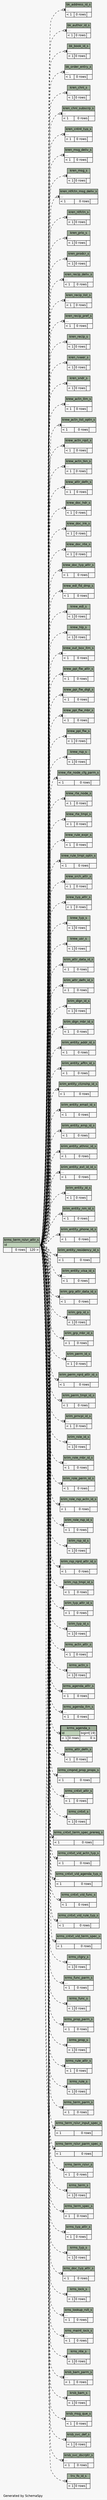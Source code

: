 // dot 2.28.0 on Mac OS X 10.7.2
// SchemaSpy rev 590
digraph "impliedTwoDegreesRelationshipsDiagram" {
  graph [
    rankdir="RL"
    bgcolor="#f7f7f7"
    label="\nGenerated by SchemaSpy"
    labeljust="l"
    nodesep="0.18"
    ranksep="0.46"
    fontname="Helvetica"
    fontsize="11"
  ];
  node [
    fontname="Helvetica"
    fontsize="11"
    shape="plaintext"
  ];
  edge [
    arrowsize="0.8"
  ];
  "bk_address_id_s":"elipses":w -> "krms_term_rslvr_attr_s":"id":e [arrowhead=none dir=back arrowtail=teeodot style=dashed];
  "bk_author_id_s":"elipses":w -> "krms_term_rslvr_attr_s":"id":e [arrowhead=none dir=back arrowtail=teeodot style=dashed];
  "bk_book_id_s":"elipses":w -> "krms_term_rslvr_attr_s":"id":e [arrowhead=none dir=back arrowtail=teeodot style=dashed];
  "bk_order_entry_s":"elipses":w -> "krms_term_rslvr_attr_s":"id":e [arrowhead=none dir=back arrowtail=teeodot style=dashed];
  "kren_chnl_s":"elipses":w -> "krms_term_rslvr_attr_s":"id":e [arrowhead=none dir=back arrowtail=teeodot style=dashed];
  "kren_chnl_subscrp_s":"elipses":w -> "krms_term_rslvr_attr_s":"id":e [arrowhead=none dir=back arrowtail=teeodot style=dashed];
  "kren_cntnt_typ_s":"elipses":w -> "krms_term_rslvr_attr_s":"id":e [arrowhead=none dir=back arrowtail=teeodot style=dashed];
  "kren_msg_deliv_s":"elipses":w -> "krms_term_rslvr_attr_s":"id":e [arrowhead=none dir=back arrowtail=teeodot style=dashed];
  "kren_msg_s":"elipses":w -> "krms_term_rslvr_attr_s":"id":e [arrowhead=none dir=back arrowtail=teeodot style=dashed];
  "kren_ntfctn_msg_deliv_s":"elipses":w -> "krms_term_rslvr_attr_s":"id":e [arrowhead=none dir=back arrowtail=teeodot style=dashed];
  "kren_ntfctn_s":"elipses":w -> "krms_term_rslvr_attr_s":"id":e [arrowhead=none dir=back arrowtail=teeodot style=dashed];
  "kren_prio_s":"elipses":w -> "krms_term_rslvr_attr_s":"id":e [arrowhead=none dir=back arrowtail=teeodot style=dashed];
  "kren_prodcr_s":"elipses":w -> "krms_term_rslvr_attr_s":"id":e [arrowhead=none dir=back arrowtail=teeodot style=dashed];
  "kren_recip_deliv_s":"elipses":w -> "krms_term_rslvr_attr_s":"id":e [arrowhead=none dir=back arrowtail=teeodot style=dashed];
  "kren_recip_list_s":"elipses":w -> "krms_term_rslvr_attr_s":"id":e [arrowhead=none dir=back arrowtail=teeodot style=dashed];
  "kren_recip_pref_s":"elipses":w -> "krms_term_rslvr_attr_s":"id":e [arrowhead=none dir=back arrowtail=teeodot style=dashed];
  "kren_recip_s":"elipses":w -> "krms_term_rslvr_attr_s":"id":e [arrowhead=none dir=back arrowtail=teeodot style=dashed];
  "kren_rvwer_s":"elipses":w -> "krms_term_rslvr_attr_s":"id":e [arrowhead=none dir=back arrowtail=teeodot style=dashed];
  "kren_sndr_s":"elipses":w -> "krms_term_rslvr_attr_s":"id":e [arrowhead=none dir=back arrowtail=teeodot style=dashed];
  "krew_actn_itm_s":"elipses":w -> "krms_term_rslvr_attr_s":"id":e [arrowhead=none dir=back arrowtail=teeodot style=dashed];
  "krew_actn_list_optn_s":"elipses":w -> "krms_term_rslvr_attr_s":"id":e [arrowhead=none dir=back arrowtail=teeodot style=dashed];
  "krew_actn_rqst_s":"elipses":w -> "krms_term_rslvr_attr_s":"id":e [arrowhead=none dir=back arrowtail=teeodot style=dashed];
  "krew_actn_tkn_s":"elipses":w -> "krms_term_rslvr_attr_s":"id":e [arrowhead=none dir=back arrowtail=teeodot style=dashed];
  "krew_attr_defn_s":"elipses":w -> "krms_term_rslvr_attr_s":"id":e [arrowhead=none dir=back arrowtail=teeodot style=dashed];
  "krew_doc_hdr_s":"elipses":w -> "krms_term_rslvr_attr_s":"id":e [arrowhead=none dir=back arrowtail=teeodot style=dashed];
  "krew_doc_lnk_s":"elipses":w -> "krms_term_rslvr_attr_s":"id":e [arrowhead=none dir=back arrowtail=teeodot style=dashed];
  "krew_doc_nte_s":"elipses":w -> "krms_term_rslvr_attr_s":"id":e [arrowhead=none dir=back arrowtail=teeodot style=dashed];
  "krew_doc_typ_attr_s":"elipses":w -> "krms_term_rslvr_attr_s":"id":e [arrowhead=none dir=back arrowtail=teeodot style=dashed];
  "krew_edl_fld_dmp_s":"elipses":w -> "krms_term_rslvr_attr_s":"id":e [arrowhead=none dir=back arrowtail=teeodot style=dashed];
  "krew_edl_s":"elipses":w -> "krms_term_rslvr_attr_s":"id":e [arrowhead=none dir=back arrowtail=teeodot style=dashed];
  "krew_hlp_s":"elipses":w -> "krms_term_rslvr_attr_s":"id":e [arrowhead=none dir=back arrowtail=teeodot style=dashed];
  "krew_out_box_itm_s":"elipses":w -> "krms_term_rslvr_attr_s":"id":e [arrowhead=none dir=back arrowtail=teeodot style=dashed];
  "krew_ppl_flw_attr_s":"elipses":w -> "krms_term_rslvr_attr_s":"id":e [arrowhead=none dir=back arrowtail=teeodot style=dashed];
  "krew_ppl_flw_dlgt_s":"elipses":w -> "krms_term_rslvr_attr_s":"id":e [arrowhead=none dir=back arrowtail=teeodot style=dashed];
  "krew_ppl_flw_mbr_s":"elipses":w -> "krms_term_rslvr_attr_s":"id":e [arrowhead=none dir=back arrowtail=teeodot style=dashed];
  "krew_ppl_flw_s":"elipses":w -> "krms_term_rslvr_attr_s":"id":e [arrowhead=none dir=back arrowtail=teeodot style=dashed];
  "krew_rsp_s":"elipses":w -> "krms_term_rslvr_attr_s":"id":e [arrowhead=none dir=back arrowtail=teeodot style=dashed];
  "krew_rte_node_cfg_parm_s":"elipses":w -> "krms_term_rslvr_attr_s":"id":e [arrowhead=none dir=back arrowtail=teeodot style=dashed];
  "krew_rte_node_s":"elipses":w -> "krms_term_rslvr_attr_s":"id":e [arrowhead=none dir=back arrowtail=teeodot style=dashed];
  "krew_rte_tmpl_s":"elipses":w -> "krms_term_rslvr_attr_s":"id":e [arrowhead=none dir=back arrowtail=teeodot style=dashed];
  "krew_rule_expr_s":"elipses":w -> "krms_term_rslvr_attr_s":"id":e [arrowhead=none dir=back arrowtail=teeodot style=dashed];
  "krew_rule_tmpl_optn_s":"elipses":w -> "krms_term_rslvr_attr_s":"id":e [arrowhead=none dir=back arrowtail=teeodot style=dashed];
  "krew_srch_attr_s":"elipses":w -> "krms_term_rslvr_attr_s":"id":e [arrowhead=none dir=back arrowtail=teeodot style=dashed];
  "krew_typ_attr_s":"elipses":w -> "krms_term_rslvr_attr_s":"id":e [arrowhead=none dir=back arrowtail=teeodot style=dashed];
  "krew_typ_s":"elipses":w -> "krms_term_rslvr_attr_s":"id":e [arrowhead=none dir=back arrowtail=teeodot style=dashed];
  "krew_usr_s":"elipses":w -> "krms_term_rslvr_attr_s":"id":e [arrowhead=none dir=back arrowtail=teeodot style=dashed];
  "krim_attr_data_id_s":"elipses":w -> "krms_term_rslvr_attr_s":"id":e [arrowhead=none dir=back arrowtail=teeodot style=dashed];
  "krim_attr_defn_id_s":"elipses":w -> "krms_term_rslvr_attr_s":"id":e [arrowhead=none dir=back arrowtail=teeodot style=dashed];
  "krim_dlgn_id_s":"elipses":w -> "krms_term_rslvr_attr_s":"id":e [arrowhead=none dir=back arrowtail=teeodot style=dashed];
  "krim_dlgn_mbr_id_s":"elipses":w -> "krms_term_rslvr_attr_s":"id":e [arrowhead=none dir=back arrowtail=teeodot style=dashed];
  "krim_entity_addr_id_s":"elipses":w -> "krms_term_rslvr_attr_s":"id":e [arrowhead=none dir=back arrowtail=teeodot style=dashed];
  "krim_entity_afltn_id_s":"elipses":w -> "krms_term_rslvr_attr_s":"id":e [arrowhead=none dir=back arrowtail=teeodot style=dashed];
  "krim_entity_ctznshp_id_s":"elipses":w -> "krms_term_rslvr_attr_s":"id":e [arrowhead=none dir=back arrowtail=teeodot style=dashed];
  "krim_entity_email_id_s":"elipses":w -> "krms_term_rslvr_attr_s":"id":e [arrowhead=none dir=back arrowtail=teeodot style=dashed];
  "krim_entity_emp_id_s":"elipses":w -> "krms_term_rslvr_attr_s":"id":e [arrowhead=none dir=back arrowtail=teeodot style=dashed];
  "krim_entity_ethnic_id_s":"elipses":w -> "krms_term_rslvr_attr_s":"id":e [arrowhead=none dir=back arrowtail=teeodot style=dashed];
  "krim_entity_ext_id_id_s":"elipses":w -> "krms_term_rslvr_attr_s":"id":e [arrowhead=none dir=back arrowtail=teeodot style=dashed];
  "krim_entity_id_s":"elipses":w -> "krms_term_rslvr_attr_s":"id":e [arrowhead=none dir=back arrowtail=teeodot style=dashed];
  "krim_entity_nm_id_s":"elipses":w -> "krms_term_rslvr_attr_s":"id":e [arrowhead=none dir=back arrowtail=teeodot style=dashed];
  "krim_entity_phone_id_s":"elipses":w -> "krms_term_rslvr_attr_s":"id":e [arrowhead=none dir=back arrowtail=teeodot style=dashed];
  "krim_entity_residency_id_s":"elipses":w -> "krms_term_rslvr_attr_s":"id":e [arrowhead=none dir=back arrowtail=teeodot style=dashed];
  "krim_entity_visa_id_s":"elipses":w -> "krms_term_rslvr_attr_s":"id":e [arrowhead=none dir=back arrowtail=teeodot style=dashed];
  "krim_grp_attr_data_id_s":"elipses":w -> "krms_term_rslvr_attr_s":"id":e [arrowhead=none dir=back arrowtail=teeodot style=dashed];
  "krim_grp_id_s":"elipses":w -> "krms_term_rslvr_attr_s":"id":e [arrowhead=none dir=back arrowtail=teeodot style=dashed];
  "krim_grp_mbr_id_s":"elipses":w -> "krms_term_rslvr_attr_s":"id":e [arrowhead=none dir=back arrowtail=teeodot style=dashed];
  "krim_perm_id_s":"elipses":w -> "krms_term_rslvr_attr_s":"id":e [arrowhead=none dir=back arrowtail=teeodot style=dashed];
  "krim_perm_rqrd_attr_id_s":"elipses":w -> "krms_term_rslvr_attr_s":"id":e [arrowhead=none dir=back arrowtail=teeodot style=dashed];
  "krim_perm_tmpl_id_s":"elipses":w -> "krms_term_rslvr_attr_s":"id":e [arrowhead=none dir=back arrowtail=teeodot style=dashed];
  "krim_prncpl_id_s":"elipses":w -> "krms_term_rslvr_attr_s":"id":e [arrowhead=none dir=back arrowtail=teeodot style=dashed];
  "krim_role_id_s":"elipses":w -> "krms_term_rslvr_attr_s":"id":e [arrowhead=none dir=back arrowtail=teeodot style=dashed];
  "krim_role_mbr_id_s":"elipses":w -> "krms_term_rslvr_attr_s":"id":e [arrowhead=none dir=back arrowtail=teeodot style=dashed];
  "krim_role_perm_id_s":"elipses":w -> "krms_term_rslvr_attr_s":"id":e [arrowhead=none dir=back arrowtail=teeodot style=dashed];
  "krim_role_rsp_actn_id_s":"elipses":w -> "krms_term_rslvr_attr_s":"id":e [arrowhead=none dir=back arrowtail=teeodot style=dashed];
  "krim_role_rsp_id_s":"elipses":w -> "krms_term_rslvr_attr_s":"id":e [arrowhead=none dir=back arrowtail=teeodot style=dashed];
  "krim_rsp_id_s":"elipses":w -> "krms_term_rslvr_attr_s":"id":e [arrowhead=none dir=back arrowtail=teeodot style=dashed];
  "krim_rsp_rqrd_attr_id_s":"elipses":w -> "krms_term_rslvr_attr_s":"id":e [arrowhead=none dir=back arrowtail=teeodot style=dashed];
  "krim_rsp_tmpl_id_s":"elipses":w -> "krms_term_rslvr_attr_s":"id":e [arrowhead=none dir=back arrowtail=teeodot style=dashed];
  "krim_typ_attr_id_s":"elipses":w -> "krms_term_rslvr_attr_s":"id":e [arrowhead=none dir=back arrowtail=teeodot style=dashed];
  "krim_typ_id_s":"elipses":w -> "krms_term_rslvr_attr_s":"id":e [arrowhead=none dir=back arrowtail=teeodot style=dashed];
  "krms_actn_attr_s":"elipses":w -> "krms_term_rslvr_attr_s":"id":e [arrowhead=none dir=back arrowtail=teeodot style=dashed];
  "krms_actn_s":"elipses":w -> "krms_term_rslvr_attr_s":"id":e [arrowhead=none dir=back arrowtail=teeodot style=dashed];
  "krms_agenda_attr_s":"elipses":w -> "krms_term_rslvr_attr_s":"id":e [arrowhead=none dir=back arrowtail=teeodot style=dashed];
  "krms_agenda_itm_s":"elipses":w -> "krms_term_rslvr_attr_s":"id":e [arrowhead=none dir=back arrowtail=teeodot style=dashed];
  "krms_agenda_s":"id":w -> "krms_term_rslvr_attr_s":"id":e [arrowhead=none dir=back arrowtail=teeodot style=dashed];
  "krms_attr_defn_s":"elipses":w -> "krms_term_rslvr_attr_s":"id":e [arrowhead=none dir=back arrowtail=teeodot style=dashed];
  "krms_cmpnd_prop_props_s":"elipses":w -> "krms_term_rslvr_attr_s":"id":e [arrowhead=none dir=back arrowtail=teeodot style=dashed];
  "krms_cntxt_attr_s":"elipses":w -> "krms_term_rslvr_attr_s":"id":e [arrowhead=none dir=back arrowtail=teeodot style=dashed];
  "krms_cntxt_s":"elipses":w -> "krms_term_rslvr_attr_s":"id":e [arrowhead=none dir=back arrowtail=teeodot style=dashed];
  "krms_cntxt_term_spec_prereq_s":"elipses":w -> "krms_term_rslvr_attr_s":"id":e [arrowhead=none dir=back arrowtail=teeodot style=dashed];
  "krms_cntxt_vld_actn_typ_s":"elipses":w -> "krms_term_rslvr_attr_s":"id":e [arrowhead=none dir=back arrowtail=teeodot style=dashed];
  "krms_cntxt_vld_agenda_typ_s":"elipses":w -> "krms_term_rslvr_attr_s":"id":e [arrowhead=none dir=back arrowtail=teeodot style=dashed];
  "krms_cntxt_vld_func_s":"elipses":w -> "krms_term_rslvr_attr_s":"id":e [arrowhead=none dir=back arrowtail=teeodot style=dashed];
  "krms_cntxt_vld_rule_typ_s":"elipses":w -> "krms_term_rslvr_attr_s":"id":e [arrowhead=none dir=back arrowtail=teeodot style=dashed];
  "krms_cntxt_vld_term_spec_s":"elipses":w -> "krms_term_rslvr_attr_s":"id":e [arrowhead=none dir=back arrowtail=teeodot style=dashed];
  "krms_ctgry_s":"elipses":w -> "krms_term_rslvr_attr_s":"id":e [arrowhead=none dir=back arrowtail=teeodot style=dashed];
  "krms_func_parm_s":"elipses":w -> "krms_term_rslvr_attr_s":"id":e [arrowhead=none dir=back arrowtail=teeodot style=dashed];
  "krms_func_s":"elipses":w -> "krms_term_rslvr_attr_s":"id":e [arrowhead=none dir=back arrowtail=teeodot style=dashed];
  "krms_prop_parm_s":"elipses":w -> "krms_term_rslvr_attr_s":"id":e [arrowhead=none dir=back arrowtail=teeodot style=dashed];
  "krms_prop_s":"elipses":w -> "krms_term_rslvr_attr_s":"id":e [arrowhead=none dir=back arrowtail=teeodot style=dashed];
  "krms_rule_attr_s":"elipses":w -> "krms_term_rslvr_attr_s":"id":e [arrowhead=none dir=back arrowtail=teeodot style=dashed];
  "krms_rule_s":"elipses":w -> "krms_term_rslvr_attr_s":"id":e [arrowhead=none dir=back arrowtail=teeodot style=dashed];
  "krms_term_parm_s":"elipses":w -> "krms_term_rslvr_attr_s":"id":e [arrowhead=none dir=back arrowtail=teeodot style=dashed];
  "krms_term_rslvr_input_spec_s":"elipses":w -> "krms_term_rslvr_attr_s":"id":e [arrowhead=none dir=back arrowtail=teeodot style=dashed];
  "krms_term_rslvr_parm_spec_s":"elipses":w -> "krms_term_rslvr_attr_s":"id":e [arrowhead=none dir=back arrowtail=teeodot style=dashed];
  "krms_term_rslvr_s":"elipses":w -> "krms_term_rslvr_attr_s":"id":e [arrowhead=none dir=back arrowtail=teeodot style=dashed];
  "krms_term_s":"elipses":w -> "krms_term_rslvr_attr_s":"id":e [arrowhead=none dir=back arrowtail=teeodot style=dashed];
  "krms_term_spec_s":"elipses":w -> "krms_term_rslvr_attr_s":"id":e [arrowhead=none dir=back arrowtail=teeodot style=dashed];
  "krms_typ_attr_s":"elipses":w -> "krms_term_rslvr_attr_s":"id":e [arrowhead=none dir=back arrowtail=teeodot style=dashed];
  "krms_typ_s":"elipses":w -> "krms_term_rslvr_attr_s":"id":e [arrowhead=none dir=back arrowtail=teeodot style=dashed];
  "krns_doc_typ_attr_s":"elipses":w -> "krms_term_rslvr_attr_s":"id":e [arrowhead=none dir=back arrowtail=teeodot style=dashed];
  "krns_lock_s":"elipses":w -> "krms_term_rslvr_attr_s":"id":e [arrowhead=none dir=back arrowtail=teeodot style=dashed];
  "krns_lookup_rslt_s":"elipses":w -> "krms_term_rslvr_attr_s":"id":e [arrowhead=none dir=back arrowtail=teeodot style=dashed];
  "krns_maint_lock_s":"elipses":w -> "krms_term_rslvr_attr_s":"id":e [arrowhead=none dir=back arrowtail=teeodot style=dashed];
  "krns_nte_s":"elipses":w -> "krms_term_rslvr_attr_s":"id":e [arrowhead=none dir=back arrowtail=teeodot style=dashed];
  "krsb_bam_parm_s":"elipses":w -> "krms_term_rslvr_attr_s":"id":e [arrowhead=none dir=back arrowtail=teeodot style=dashed];
  "krsb_bam_s":"elipses":w -> "krms_term_rslvr_attr_s":"id":e [arrowhead=none dir=back arrowtail=teeodot style=dashed];
  "krsb_msg_que_s":"elipses":w -> "krms_term_rslvr_attr_s":"id":e [arrowhead=none dir=back arrowtail=teeodot style=dashed];
  "krsb_svc_def_s":"elipses":w -> "krms_term_rslvr_attr_s":"id":e [arrowhead=none dir=back arrowtail=teeodot style=dashed];
  "krsb_svc_dscrptr_s":"elipses":w -> "krms_term_rslvr_attr_s":"id":e [arrowhead=none dir=back arrowtail=teeodot style=dashed];
  "trv_fo_id_s":"elipses":w -> "krms_term_rslvr_attr_s":"id":e [arrowhead=none dir=back arrowtail=teeodot style=dashed];
  "bk_address_id_s" [
    label=<
    <TABLE BORDER="0" CELLBORDER="1" CELLSPACING="0" BGCOLOR="#ffffff">
      <TR><TD COLSPAN="3" BGCOLOR="#9bab96" ALIGN="CENTER">bk_address_id_s</TD></TR>
      <TR><TD PORT="elipses" COLSPAN="3" ALIGN="LEFT">...</TD></TR>
      <TR><TD ALIGN="LEFT" BGCOLOR="#f7f7f7">&lt; 1</TD><TD ALIGN="RIGHT" BGCOLOR="#f7f7f7">0 rows</TD><TD ALIGN="RIGHT" BGCOLOR="#f7f7f7">  </TD></TR>
    </TABLE>>
    URL="bk_address_id_s.html"
    tooltip="bk_address_id_s"
  ];
  "bk_author_id_s" [
    label=<
    <TABLE BORDER="0" CELLBORDER="1" CELLSPACING="0" BGCOLOR="#ffffff">
      <TR><TD COLSPAN="3" BGCOLOR="#9bab96" ALIGN="CENTER">bk_author_id_s</TD></TR>
      <TR><TD PORT="elipses" COLSPAN="3" ALIGN="LEFT">...</TD></TR>
      <TR><TD ALIGN="LEFT" BGCOLOR="#f7f7f7">&lt; 1</TD><TD ALIGN="RIGHT" BGCOLOR="#f7f7f7">0 rows</TD><TD ALIGN="RIGHT" BGCOLOR="#f7f7f7">  </TD></TR>
    </TABLE>>
    URL="bk_author_id_s.html"
    tooltip="bk_author_id_s"
  ];
  "bk_book_id_s" [
    label=<
    <TABLE BORDER="0" CELLBORDER="1" CELLSPACING="0" BGCOLOR="#ffffff">
      <TR><TD COLSPAN="3" BGCOLOR="#9bab96" ALIGN="CENTER">bk_book_id_s</TD></TR>
      <TR><TD PORT="elipses" COLSPAN="3" ALIGN="LEFT">...</TD></TR>
      <TR><TD ALIGN="LEFT" BGCOLOR="#f7f7f7">&lt; 1</TD><TD ALIGN="RIGHT" BGCOLOR="#f7f7f7">0 rows</TD><TD ALIGN="RIGHT" BGCOLOR="#f7f7f7">  </TD></TR>
    </TABLE>>
    URL="bk_book_id_s.html"
    tooltip="bk_book_id_s"
  ];
  "bk_order_entry_s" [
    label=<
    <TABLE BORDER="0" CELLBORDER="1" CELLSPACING="0" BGCOLOR="#ffffff">
      <TR><TD COLSPAN="3" BGCOLOR="#9bab96" ALIGN="CENTER">bk_order_entry_s</TD></TR>
      <TR><TD PORT="elipses" COLSPAN="3" ALIGN="LEFT">...</TD></TR>
      <TR><TD ALIGN="LEFT" BGCOLOR="#f7f7f7">&lt; 1</TD><TD ALIGN="RIGHT" BGCOLOR="#f7f7f7">0 rows</TD><TD ALIGN="RIGHT" BGCOLOR="#f7f7f7">  </TD></TR>
    </TABLE>>
    URL="bk_order_entry_s.html"
    tooltip="bk_order_entry_s"
  ];
  "kren_chnl_s" [
    label=<
    <TABLE BORDER="0" CELLBORDER="1" CELLSPACING="0" BGCOLOR="#ffffff">
      <TR><TD COLSPAN="3" BGCOLOR="#9bab96" ALIGN="CENTER">kren_chnl_s</TD></TR>
      <TR><TD PORT="elipses" COLSPAN="3" ALIGN="LEFT">...</TD></TR>
      <TR><TD ALIGN="LEFT" BGCOLOR="#f7f7f7">&lt; 1</TD><TD ALIGN="RIGHT" BGCOLOR="#f7f7f7">0 rows</TD><TD ALIGN="RIGHT" BGCOLOR="#f7f7f7">  </TD></TR>
    </TABLE>>
    URL="kren_chnl_s.html"
    tooltip="kren_chnl_s"
  ];
  "kren_chnl_subscrp_s" [
    label=<
    <TABLE BORDER="0" CELLBORDER="1" CELLSPACING="0" BGCOLOR="#ffffff">
      <TR><TD COLSPAN="3" BGCOLOR="#9bab96" ALIGN="CENTER">kren_chnl_subscrp_s</TD></TR>
      <TR><TD PORT="elipses" COLSPAN="3" ALIGN="LEFT">...</TD></TR>
      <TR><TD ALIGN="LEFT" BGCOLOR="#f7f7f7">&lt; 1</TD><TD ALIGN="RIGHT" BGCOLOR="#f7f7f7">0 rows</TD><TD ALIGN="RIGHT" BGCOLOR="#f7f7f7">  </TD></TR>
    </TABLE>>
    URL="kren_chnl_subscrp_s.html"
    tooltip="kren_chnl_subscrp_s"
  ];
  "kren_cntnt_typ_s" [
    label=<
    <TABLE BORDER="0" CELLBORDER="1" CELLSPACING="0" BGCOLOR="#ffffff">
      <TR><TD COLSPAN="3" BGCOLOR="#9bab96" ALIGN="CENTER">kren_cntnt_typ_s</TD></TR>
      <TR><TD PORT="elipses" COLSPAN="3" ALIGN="LEFT">...</TD></TR>
      <TR><TD ALIGN="LEFT" BGCOLOR="#f7f7f7">&lt; 1</TD><TD ALIGN="RIGHT" BGCOLOR="#f7f7f7">0 rows</TD><TD ALIGN="RIGHT" BGCOLOR="#f7f7f7">  </TD></TR>
    </TABLE>>
    URL="kren_cntnt_typ_s.html"
    tooltip="kren_cntnt_typ_s"
  ];
  "kren_msg_deliv_s" [
    label=<
    <TABLE BORDER="0" CELLBORDER="1" CELLSPACING="0" BGCOLOR="#ffffff">
      <TR><TD COLSPAN="3" BGCOLOR="#9bab96" ALIGN="CENTER">kren_msg_deliv_s</TD></TR>
      <TR><TD PORT="elipses" COLSPAN="3" ALIGN="LEFT">...</TD></TR>
      <TR><TD ALIGN="LEFT" BGCOLOR="#f7f7f7">&lt; 1</TD><TD ALIGN="RIGHT" BGCOLOR="#f7f7f7">0 rows</TD><TD ALIGN="RIGHT" BGCOLOR="#f7f7f7">  </TD></TR>
    </TABLE>>
    URL="kren_msg_deliv_s.html"
    tooltip="kren_msg_deliv_s"
  ];
  "kren_msg_s" [
    label=<
    <TABLE BORDER="0" CELLBORDER="1" CELLSPACING="0" BGCOLOR="#ffffff">
      <TR><TD COLSPAN="3" BGCOLOR="#9bab96" ALIGN="CENTER">kren_msg_s</TD></TR>
      <TR><TD PORT="elipses" COLSPAN="3" ALIGN="LEFT">...</TD></TR>
      <TR><TD ALIGN="LEFT" BGCOLOR="#f7f7f7">&lt; 1</TD><TD ALIGN="RIGHT" BGCOLOR="#f7f7f7">0 rows</TD><TD ALIGN="RIGHT" BGCOLOR="#f7f7f7">  </TD></TR>
    </TABLE>>
    URL="kren_msg_s.html"
    tooltip="kren_msg_s"
  ];
  "kren_ntfctn_msg_deliv_s" [
    label=<
    <TABLE BORDER="0" CELLBORDER="1" CELLSPACING="0" BGCOLOR="#ffffff">
      <TR><TD COLSPAN="3" BGCOLOR="#9bab96" ALIGN="CENTER">kren_ntfctn_msg_deliv_s</TD></TR>
      <TR><TD PORT="elipses" COLSPAN="3" ALIGN="LEFT">...</TD></TR>
      <TR><TD ALIGN="LEFT" BGCOLOR="#f7f7f7">&lt; 1</TD><TD ALIGN="RIGHT" BGCOLOR="#f7f7f7">0 rows</TD><TD ALIGN="RIGHT" BGCOLOR="#f7f7f7">  </TD></TR>
    </TABLE>>
    URL="kren_ntfctn_msg_deliv_s.html"
    tooltip="kren_ntfctn_msg_deliv_s"
  ];
  "kren_ntfctn_s" [
    label=<
    <TABLE BORDER="0" CELLBORDER="1" CELLSPACING="0" BGCOLOR="#ffffff">
      <TR><TD COLSPAN="3" BGCOLOR="#9bab96" ALIGN="CENTER">kren_ntfctn_s</TD></TR>
      <TR><TD PORT="elipses" COLSPAN="3" ALIGN="LEFT">...</TD></TR>
      <TR><TD ALIGN="LEFT" BGCOLOR="#f7f7f7">&lt; 1</TD><TD ALIGN="RIGHT" BGCOLOR="#f7f7f7">0 rows</TD><TD ALIGN="RIGHT" BGCOLOR="#f7f7f7">  </TD></TR>
    </TABLE>>
    URL="kren_ntfctn_s.html"
    tooltip="kren_ntfctn_s"
  ];
  "kren_prio_s" [
    label=<
    <TABLE BORDER="0" CELLBORDER="1" CELLSPACING="0" BGCOLOR="#ffffff">
      <TR><TD COLSPAN="3" BGCOLOR="#9bab96" ALIGN="CENTER">kren_prio_s</TD></TR>
      <TR><TD PORT="elipses" COLSPAN="3" ALIGN="LEFT">...</TD></TR>
      <TR><TD ALIGN="LEFT" BGCOLOR="#f7f7f7">&lt; 1</TD><TD ALIGN="RIGHT" BGCOLOR="#f7f7f7">0 rows</TD><TD ALIGN="RIGHT" BGCOLOR="#f7f7f7">  </TD></TR>
    </TABLE>>
    URL="kren_prio_s.html"
    tooltip="kren_prio_s"
  ];
  "kren_prodcr_s" [
    label=<
    <TABLE BORDER="0" CELLBORDER="1" CELLSPACING="0" BGCOLOR="#ffffff">
      <TR><TD COLSPAN="3" BGCOLOR="#9bab96" ALIGN="CENTER">kren_prodcr_s</TD></TR>
      <TR><TD PORT="elipses" COLSPAN="3" ALIGN="LEFT">...</TD></TR>
      <TR><TD ALIGN="LEFT" BGCOLOR="#f7f7f7">&lt; 1</TD><TD ALIGN="RIGHT" BGCOLOR="#f7f7f7">0 rows</TD><TD ALIGN="RIGHT" BGCOLOR="#f7f7f7">  </TD></TR>
    </TABLE>>
    URL="kren_prodcr_s.html"
    tooltip="kren_prodcr_s"
  ];
  "kren_recip_deliv_s" [
    label=<
    <TABLE BORDER="0" CELLBORDER="1" CELLSPACING="0" BGCOLOR="#ffffff">
      <TR><TD COLSPAN="3" BGCOLOR="#9bab96" ALIGN="CENTER">kren_recip_deliv_s</TD></TR>
      <TR><TD PORT="elipses" COLSPAN="3" ALIGN="LEFT">...</TD></TR>
      <TR><TD ALIGN="LEFT" BGCOLOR="#f7f7f7">&lt; 1</TD><TD ALIGN="RIGHT" BGCOLOR="#f7f7f7">0 rows</TD><TD ALIGN="RIGHT" BGCOLOR="#f7f7f7">  </TD></TR>
    </TABLE>>
    URL="kren_recip_deliv_s.html"
    tooltip="kren_recip_deliv_s"
  ];
  "kren_recip_list_s" [
    label=<
    <TABLE BORDER="0" CELLBORDER="1" CELLSPACING="0" BGCOLOR="#ffffff">
      <TR><TD COLSPAN="3" BGCOLOR="#9bab96" ALIGN="CENTER">kren_recip_list_s</TD></TR>
      <TR><TD PORT="elipses" COLSPAN="3" ALIGN="LEFT">...</TD></TR>
      <TR><TD ALIGN="LEFT" BGCOLOR="#f7f7f7">&lt; 1</TD><TD ALIGN="RIGHT" BGCOLOR="#f7f7f7">0 rows</TD><TD ALIGN="RIGHT" BGCOLOR="#f7f7f7">  </TD></TR>
    </TABLE>>
    URL="kren_recip_list_s.html"
    tooltip="kren_recip_list_s"
  ];
  "kren_recip_pref_s" [
    label=<
    <TABLE BORDER="0" CELLBORDER="1" CELLSPACING="0" BGCOLOR="#ffffff">
      <TR><TD COLSPAN="3" BGCOLOR="#9bab96" ALIGN="CENTER">kren_recip_pref_s</TD></TR>
      <TR><TD PORT="elipses" COLSPAN="3" ALIGN="LEFT">...</TD></TR>
      <TR><TD ALIGN="LEFT" BGCOLOR="#f7f7f7">&lt; 1</TD><TD ALIGN="RIGHT" BGCOLOR="#f7f7f7">0 rows</TD><TD ALIGN="RIGHT" BGCOLOR="#f7f7f7">  </TD></TR>
    </TABLE>>
    URL="kren_recip_pref_s.html"
    tooltip="kren_recip_pref_s"
  ];
  "kren_recip_s" [
    label=<
    <TABLE BORDER="0" CELLBORDER="1" CELLSPACING="0" BGCOLOR="#ffffff">
      <TR><TD COLSPAN="3" BGCOLOR="#9bab96" ALIGN="CENTER">kren_recip_s</TD></TR>
      <TR><TD PORT="elipses" COLSPAN="3" ALIGN="LEFT">...</TD></TR>
      <TR><TD ALIGN="LEFT" BGCOLOR="#f7f7f7">&lt; 1</TD><TD ALIGN="RIGHT" BGCOLOR="#f7f7f7">0 rows</TD><TD ALIGN="RIGHT" BGCOLOR="#f7f7f7">  </TD></TR>
    </TABLE>>
    URL="kren_recip_s.html"
    tooltip="kren_recip_s"
  ];
  "kren_rvwer_s" [
    label=<
    <TABLE BORDER="0" CELLBORDER="1" CELLSPACING="0" BGCOLOR="#ffffff">
      <TR><TD COLSPAN="3" BGCOLOR="#9bab96" ALIGN="CENTER">kren_rvwer_s</TD></TR>
      <TR><TD PORT="elipses" COLSPAN="3" ALIGN="LEFT">...</TD></TR>
      <TR><TD ALIGN="LEFT" BGCOLOR="#f7f7f7">&lt; 1</TD><TD ALIGN="RIGHT" BGCOLOR="#f7f7f7">0 rows</TD><TD ALIGN="RIGHT" BGCOLOR="#f7f7f7">  </TD></TR>
    </TABLE>>
    URL="kren_rvwer_s.html"
    tooltip="kren_rvwer_s"
  ];
  "kren_sndr_s" [
    label=<
    <TABLE BORDER="0" CELLBORDER="1" CELLSPACING="0" BGCOLOR="#ffffff">
      <TR><TD COLSPAN="3" BGCOLOR="#9bab96" ALIGN="CENTER">kren_sndr_s</TD></TR>
      <TR><TD PORT="elipses" COLSPAN="3" ALIGN="LEFT">...</TD></TR>
      <TR><TD ALIGN="LEFT" BGCOLOR="#f7f7f7">&lt; 1</TD><TD ALIGN="RIGHT" BGCOLOR="#f7f7f7">0 rows</TD><TD ALIGN="RIGHT" BGCOLOR="#f7f7f7">  </TD></TR>
    </TABLE>>
    URL="kren_sndr_s.html"
    tooltip="kren_sndr_s"
  ];
  "krew_actn_itm_s" [
    label=<
    <TABLE BORDER="0" CELLBORDER="1" CELLSPACING="0" BGCOLOR="#ffffff">
      <TR><TD COLSPAN="3" BGCOLOR="#9bab96" ALIGN="CENTER">krew_actn_itm_s</TD></TR>
      <TR><TD PORT="elipses" COLSPAN="3" ALIGN="LEFT">...</TD></TR>
      <TR><TD ALIGN="LEFT" BGCOLOR="#f7f7f7">&lt; 1</TD><TD ALIGN="RIGHT" BGCOLOR="#f7f7f7">0 rows</TD><TD ALIGN="RIGHT" BGCOLOR="#f7f7f7">  </TD></TR>
    </TABLE>>
    URL="krew_actn_itm_s.html"
    tooltip="krew_actn_itm_s"
  ];
  "krew_actn_list_optn_s" [
    label=<
    <TABLE BORDER="0" CELLBORDER="1" CELLSPACING="0" BGCOLOR="#ffffff">
      <TR><TD COLSPAN="3" BGCOLOR="#9bab96" ALIGN="CENTER">krew_actn_list_optn_s</TD></TR>
      <TR><TD PORT="elipses" COLSPAN="3" ALIGN="LEFT">...</TD></TR>
      <TR><TD ALIGN="LEFT" BGCOLOR="#f7f7f7">&lt; 1</TD><TD ALIGN="RIGHT" BGCOLOR="#f7f7f7">0 rows</TD><TD ALIGN="RIGHT" BGCOLOR="#f7f7f7">  </TD></TR>
    </TABLE>>
    URL="krew_actn_list_optn_s.html"
    tooltip="krew_actn_list_optn_s"
  ];
  "krew_actn_rqst_s" [
    label=<
    <TABLE BORDER="0" CELLBORDER="1" CELLSPACING="0" BGCOLOR="#ffffff">
      <TR><TD COLSPAN="3" BGCOLOR="#9bab96" ALIGN="CENTER">krew_actn_rqst_s</TD></TR>
      <TR><TD PORT="elipses" COLSPAN="3" ALIGN="LEFT">...</TD></TR>
      <TR><TD ALIGN="LEFT" BGCOLOR="#f7f7f7">&lt; 1</TD><TD ALIGN="RIGHT" BGCOLOR="#f7f7f7">0 rows</TD><TD ALIGN="RIGHT" BGCOLOR="#f7f7f7">  </TD></TR>
    </TABLE>>
    URL="krew_actn_rqst_s.html"
    tooltip="krew_actn_rqst_s"
  ];
  "krew_actn_tkn_s" [
    label=<
    <TABLE BORDER="0" CELLBORDER="1" CELLSPACING="0" BGCOLOR="#ffffff">
      <TR><TD COLSPAN="3" BGCOLOR="#9bab96" ALIGN="CENTER">krew_actn_tkn_s</TD></TR>
      <TR><TD PORT="elipses" COLSPAN="3" ALIGN="LEFT">...</TD></TR>
      <TR><TD ALIGN="LEFT" BGCOLOR="#f7f7f7">&lt; 1</TD><TD ALIGN="RIGHT" BGCOLOR="#f7f7f7">0 rows</TD><TD ALIGN="RIGHT" BGCOLOR="#f7f7f7">  </TD></TR>
    </TABLE>>
    URL="krew_actn_tkn_s.html"
    tooltip="krew_actn_tkn_s"
  ];
  "krew_attr_defn_s" [
    label=<
    <TABLE BORDER="0" CELLBORDER="1" CELLSPACING="0" BGCOLOR="#ffffff">
      <TR><TD COLSPAN="3" BGCOLOR="#9bab96" ALIGN="CENTER">krew_attr_defn_s</TD></TR>
      <TR><TD PORT="elipses" COLSPAN="3" ALIGN="LEFT">...</TD></TR>
      <TR><TD ALIGN="LEFT" BGCOLOR="#f7f7f7">&lt; 1</TD><TD ALIGN="RIGHT" BGCOLOR="#f7f7f7">0 rows</TD><TD ALIGN="RIGHT" BGCOLOR="#f7f7f7">  </TD></TR>
    </TABLE>>
    URL="krew_attr_defn_s.html"
    tooltip="krew_attr_defn_s"
  ];
  "krew_doc_hdr_s" [
    label=<
    <TABLE BORDER="0" CELLBORDER="1" CELLSPACING="0" BGCOLOR="#ffffff">
      <TR><TD COLSPAN="3" BGCOLOR="#9bab96" ALIGN="CENTER">krew_doc_hdr_s</TD></TR>
      <TR><TD PORT="elipses" COLSPAN="3" ALIGN="LEFT">...</TD></TR>
      <TR><TD ALIGN="LEFT" BGCOLOR="#f7f7f7">&lt; 1</TD><TD ALIGN="RIGHT" BGCOLOR="#f7f7f7">0 rows</TD><TD ALIGN="RIGHT" BGCOLOR="#f7f7f7">  </TD></TR>
    </TABLE>>
    URL="krew_doc_hdr_s.html"
    tooltip="krew_doc_hdr_s"
  ];
  "krew_doc_lnk_s" [
    label=<
    <TABLE BORDER="0" CELLBORDER="1" CELLSPACING="0" BGCOLOR="#ffffff">
      <TR><TD COLSPAN="3" BGCOLOR="#9bab96" ALIGN="CENTER">krew_doc_lnk_s</TD></TR>
      <TR><TD PORT="elipses" COLSPAN="3" ALIGN="LEFT">...</TD></TR>
      <TR><TD ALIGN="LEFT" BGCOLOR="#f7f7f7">&lt; 1</TD><TD ALIGN="RIGHT" BGCOLOR="#f7f7f7">0 rows</TD><TD ALIGN="RIGHT" BGCOLOR="#f7f7f7">  </TD></TR>
    </TABLE>>
    URL="krew_doc_lnk_s.html"
    tooltip="krew_doc_lnk_s"
  ];
  "krew_doc_nte_s" [
    label=<
    <TABLE BORDER="0" CELLBORDER="1" CELLSPACING="0" BGCOLOR="#ffffff">
      <TR><TD COLSPAN="3" BGCOLOR="#9bab96" ALIGN="CENTER">krew_doc_nte_s</TD></TR>
      <TR><TD PORT="elipses" COLSPAN="3" ALIGN="LEFT">...</TD></TR>
      <TR><TD ALIGN="LEFT" BGCOLOR="#f7f7f7">&lt; 1</TD><TD ALIGN="RIGHT" BGCOLOR="#f7f7f7">0 rows</TD><TD ALIGN="RIGHT" BGCOLOR="#f7f7f7">  </TD></TR>
    </TABLE>>
    URL="krew_doc_nte_s.html"
    tooltip="krew_doc_nte_s"
  ];
  "krew_doc_typ_attr_s" [
    label=<
    <TABLE BORDER="0" CELLBORDER="1" CELLSPACING="0" BGCOLOR="#ffffff">
      <TR><TD COLSPAN="3" BGCOLOR="#9bab96" ALIGN="CENTER">krew_doc_typ_attr_s</TD></TR>
      <TR><TD PORT="elipses" COLSPAN="3" ALIGN="LEFT">...</TD></TR>
      <TR><TD ALIGN="LEFT" BGCOLOR="#f7f7f7">&lt; 1</TD><TD ALIGN="RIGHT" BGCOLOR="#f7f7f7">0 rows</TD><TD ALIGN="RIGHT" BGCOLOR="#f7f7f7">  </TD></TR>
    </TABLE>>
    URL="krew_doc_typ_attr_s.html"
    tooltip="krew_doc_typ_attr_s"
  ];
  "krew_edl_fld_dmp_s" [
    label=<
    <TABLE BORDER="0" CELLBORDER="1" CELLSPACING="0" BGCOLOR="#ffffff">
      <TR><TD COLSPAN="3" BGCOLOR="#9bab96" ALIGN="CENTER">krew_edl_fld_dmp_s</TD></TR>
      <TR><TD PORT="elipses" COLSPAN="3" ALIGN="LEFT">...</TD></TR>
      <TR><TD ALIGN="LEFT" BGCOLOR="#f7f7f7">&lt; 1</TD><TD ALIGN="RIGHT" BGCOLOR="#f7f7f7">0 rows</TD><TD ALIGN="RIGHT" BGCOLOR="#f7f7f7">  </TD></TR>
    </TABLE>>
    URL="krew_edl_fld_dmp_s.html"
    tooltip="krew_edl_fld_dmp_s"
  ];
  "krew_edl_s" [
    label=<
    <TABLE BORDER="0" CELLBORDER="1" CELLSPACING="0" BGCOLOR="#ffffff">
      <TR><TD COLSPAN="3" BGCOLOR="#9bab96" ALIGN="CENTER">krew_edl_s</TD></TR>
      <TR><TD PORT="elipses" COLSPAN="3" ALIGN="LEFT">...</TD></TR>
      <TR><TD ALIGN="LEFT" BGCOLOR="#f7f7f7">&lt; 1</TD><TD ALIGN="RIGHT" BGCOLOR="#f7f7f7">0 rows</TD><TD ALIGN="RIGHT" BGCOLOR="#f7f7f7">  </TD></TR>
    </TABLE>>
    URL="krew_edl_s.html"
    tooltip="krew_edl_s"
  ];
  "krew_hlp_s" [
    label=<
    <TABLE BORDER="0" CELLBORDER="1" CELLSPACING="0" BGCOLOR="#ffffff">
      <TR><TD COLSPAN="3" BGCOLOR="#9bab96" ALIGN="CENTER">krew_hlp_s</TD></TR>
      <TR><TD PORT="elipses" COLSPAN="3" ALIGN="LEFT">...</TD></TR>
      <TR><TD ALIGN="LEFT" BGCOLOR="#f7f7f7">&lt; 1</TD><TD ALIGN="RIGHT" BGCOLOR="#f7f7f7">0 rows</TD><TD ALIGN="RIGHT" BGCOLOR="#f7f7f7">  </TD></TR>
    </TABLE>>
    URL="krew_hlp_s.html"
    tooltip="krew_hlp_s"
  ];
  "krew_out_box_itm_s" [
    label=<
    <TABLE BORDER="0" CELLBORDER="1" CELLSPACING="0" BGCOLOR="#ffffff">
      <TR><TD COLSPAN="3" BGCOLOR="#9bab96" ALIGN="CENTER">krew_out_box_itm_s</TD></TR>
      <TR><TD PORT="elipses" COLSPAN="3" ALIGN="LEFT">...</TD></TR>
      <TR><TD ALIGN="LEFT" BGCOLOR="#f7f7f7">&lt; 1</TD><TD ALIGN="RIGHT" BGCOLOR="#f7f7f7">0 rows</TD><TD ALIGN="RIGHT" BGCOLOR="#f7f7f7">  </TD></TR>
    </TABLE>>
    URL="krew_out_box_itm_s.html"
    tooltip="krew_out_box_itm_s"
  ];
  "krew_ppl_flw_attr_s" [
    label=<
    <TABLE BORDER="0" CELLBORDER="1" CELLSPACING="0" BGCOLOR="#ffffff">
      <TR><TD COLSPAN="3" BGCOLOR="#9bab96" ALIGN="CENTER">krew_ppl_flw_attr_s</TD></TR>
      <TR><TD PORT="elipses" COLSPAN="3" ALIGN="LEFT">...</TD></TR>
      <TR><TD ALIGN="LEFT" BGCOLOR="#f7f7f7">&lt; 1</TD><TD ALIGN="RIGHT" BGCOLOR="#f7f7f7">0 rows</TD><TD ALIGN="RIGHT" BGCOLOR="#f7f7f7">  </TD></TR>
    </TABLE>>
    URL="krew_ppl_flw_attr_s.html"
    tooltip="krew_ppl_flw_attr_s"
  ];
  "krew_ppl_flw_dlgt_s" [
    label=<
    <TABLE BORDER="0" CELLBORDER="1" CELLSPACING="0" BGCOLOR="#ffffff">
      <TR><TD COLSPAN="3" BGCOLOR="#9bab96" ALIGN="CENTER">krew_ppl_flw_dlgt_s</TD></TR>
      <TR><TD PORT="elipses" COLSPAN="3" ALIGN="LEFT">...</TD></TR>
      <TR><TD ALIGN="LEFT" BGCOLOR="#f7f7f7">&lt; 1</TD><TD ALIGN="RIGHT" BGCOLOR="#f7f7f7">0 rows</TD><TD ALIGN="RIGHT" BGCOLOR="#f7f7f7">  </TD></TR>
    </TABLE>>
    URL="krew_ppl_flw_dlgt_s.html"
    tooltip="krew_ppl_flw_dlgt_s"
  ];
  "krew_ppl_flw_mbr_s" [
    label=<
    <TABLE BORDER="0" CELLBORDER="1" CELLSPACING="0" BGCOLOR="#ffffff">
      <TR><TD COLSPAN="3" BGCOLOR="#9bab96" ALIGN="CENTER">krew_ppl_flw_mbr_s</TD></TR>
      <TR><TD PORT="elipses" COLSPAN="3" ALIGN="LEFT">...</TD></TR>
      <TR><TD ALIGN="LEFT" BGCOLOR="#f7f7f7">&lt; 1</TD><TD ALIGN="RIGHT" BGCOLOR="#f7f7f7">0 rows</TD><TD ALIGN="RIGHT" BGCOLOR="#f7f7f7">  </TD></TR>
    </TABLE>>
    URL="krew_ppl_flw_mbr_s.html"
    tooltip="krew_ppl_flw_mbr_s"
  ];
  "krew_ppl_flw_s" [
    label=<
    <TABLE BORDER="0" CELLBORDER="1" CELLSPACING="0" BGCOLOR="#ffffff">
      <TR><TD COLSPAN="3" BGCOLOR="#9bab96" ALIGN="CENTER">krew_ppl_flw_s</TD></TR>
      <TR><TD PORT="elipses" COLSPAN="3" ALIGN="LEFT">...</TD></TR>
      <TR><TD ALIGN="LEFT" BGCOLOR="#f7f7f7">&lt; 1</TD><TD ALIGN="RIGHT" BGCOLOR="#f7f7f7">0 rows</TD><TD ALIGN="RIGHT" BGCOLOR="#f7f7f7">  </TD></TR>
    </TABLE>>
    URL="krew_ppl_flw_s.html"
    tooltip="krew_ppl_flw_s"
  ];
  "krew_rsp_s" [
    label=<
    <TABLE BORDER="0" CELLBORDER="1" CELLSPACING="0" BGCOLOR="#ffffff">
      <TR><TD COLSPAN="3" BGCOLOR="#9bab96" ALIGN="CENTER">krew_rsp_s</TD></TR>
      <TR><TD PORT="elipses" COLSPAN="3" ALIGN="LEFT">...</TD></TR>
      <TR><TD ALIGN="LEFT" BGCOLOR="#f7f7f7">&lt; 1</TD><TD ALIGN="RIGHT" BGCOLOR="#f7f7f7">0 rows</TD><TD ALIGN="RIGHT" BGCOLOR="#f7f7f7">  </TD></TR>
    </TABLE>>
    URL="krew_rsp_s.html"
    tooltip="krew_rsp_s"
  ];
  "krew_rte_node_cfg_parm_s" [
    label=<
    <TABLE BORDER="0" CELLBORDER="1" CELLSPACING="0" BGCOLOR="#ffffff">
      <TR><TD COLSPAN="3" BGCOLOR="#9bab96" ALIGN="CENTER">krew_rte_node_cfg_parm_s</TD></TR>
      <TR><TD PORT="elipses" COLSPAN="3" ALIGN="LEFT">...</TD></TR>
      <TR><TD ALIGN="LEFT" BGCOLOR="#f7f7f7">&lt; 1</TD><TD ALIGN="RIGHT" BGCOLOR="#f7f7f7">0 rows</TD><TD ALIGN="RIGHT" BGCOLOR="#f7f7f7">  </TD></TR>
    </TABLE>>
    URL="krew_rte_node_cfg_parm_s.html"
    tooltip="krew_rte_node_cfg_parm_s"
  ];
  "krew_rte_node_s" [
    label=<
    <TABLE BORDER="0" CELLBORDER="1" CELLSPACING="0" BGCOLOR="#ffffff">
      <TR><TD COLSPAN="3" BGCOLOR="#9bab96" ALIGN="CENTER">krew_rte_node_s</TD></TR>
      <TR><TD PORT="elipses" COLSPAN="3" ALIGN="LEFT">...</TD></TR>
      <TR><TD ALIGN="LEFT" BGCOLOR="#f7f7f7">&lt; 1</TD><TD ALIGN="RIGHT" BGCOLOR="#f7f7f7">0 rows</TD><TD ALIGN="RIGHT" BGCOLOR="#f7f7f7">  </TD></TR>
    </TABLE>>
    URL="krew_rte_node_s.html"
    tooltip="krew_rte_node_s"
  ];
  "krew_rte_tmpl_s" [
    label=<
    <TABLE BORDER="0" CELLBORDER="1" CELLSPACING="0" BGCOLOR="#ffffff">
      <TR><TD COLSPAN="3" BGCOLOR="#9bab96" ALIGN="CENTER">krew_rte_tmpl_s</TD></TR>
      <TR><TD PORT="elipses" COLSPAN="3" ALIGN="LEFT">...</TD></TR>
      <TR><TD ALIGN="LEFT" BGCOLOR="#f7f7f7">&lt; 1</TD><TD ALIGN="RIGHT" BGCOLOR="#f7f7f7">0 rows</TD><TD ALIGN="RIGHT" BGCOLOR="#f7f7f7">  </TD></TR>
    </TABLE>>
    URL="krew_rte_tmpl_s.html"
    tooltip="krew_rte_tmpl_s"
  ];
  "krew_rule_expr_s" [
    label=<
    <TABLE BORDER="0" CELLBORDER="1" CELLSPACING="0" BGCOLOR="#ffffff">
      <TR><TD COLSPAN="3" BGCOLOR="#9bab96" ALIGN="CENTER">krew_rule_expr_s</TD></TR>
      <TR><TD PORT="elipses" COLSPAN="3" ALIGN="LEFT">...</TD></TR>
      <TR><TD ALIGN="LEFT" BGCOLOR="#f7f7f7">&lt; 1</TD><TD ALIGN="RIGHT" BGCOLOR="#f7f7f7">0 rows</TD><TD ALIGN="RIGHT" BGCOLOR="#f7f7f7">  </TD></TR>
    </TABLE>>
    URL="krew_rule_expr_s.html"
    tooltip="krew_rule_expr_s"
  ];
  "krew_rule_tmpl_optn_s" [
    label=<
    <TABLE BORDER="0" CELLBORDER="1" CELLSPACING="0" BGCOLOR="#ffffff">
      <TR><TD COLSPAN="3" BGCOLOR="#9bab96" ALIGN="CENTER">krew_rule_tmpl_optn_s</TD></TR>
      <TR><TD PORT="elipses" COLSPAN="3" ALIGN="LEFT">...</TD></TR>
      <TR><TD ALIGN="LEFT" BGCOLOR="#f7f7f7">&lt; 1</TD><TD ALIGN="RIGHT" BGCOLOR="#f7f7f7">0 rows</TD><TD ALIGN="RIGHT" BGCOLOR="#f7f7f7">  </TD></TR>
    </TABLE>>
    URL="krew_rule_tmpl_optn_s.html"
    tooltip="krew_rule_tmpl_optn_s"
  ];
  "krew_srch_attr_s" [
    label=<
    <TABLE BORDER="0" CELLBORDER="1" CELLSPACING="0" BGCOLOR="#ffffff">
      <TR><TD COLSPAN="3" BGCOLOR="#9bab96" ALIGN="CENTER">krew_srch_attr_s</TD></TR>
      <TR><TD PORT="elipses" COLSPAN="3" ALIGN="LEFT">...</TD></TR>
      <TR><TD ALIGN="LEFT" BGCOLOR="#f7f7f7">&lt; 1</TD><TD ALIGN="RIGHT" BGCOLOR="#f7f7f7">0 rows</TD><TD ALIGN="RIGHT" BGCOLOR="#f7f7f7">  </TD></TR>
    </TABLE>>
    URL="krew_srch_attr_s.html"
    tooltip="krew_srch_attr_s"
  ];
  "krew_typ_attr_s" [
    label=<
    <TABLE BORDER="0" CELLBORDER="1" CELLSPACING="0" BGCOLOR="#ffffff">
      <TR><TD COLSPAN="3" BGCOLOR="#9bab96" ALIGN="CENTER">krew_typ_attr_s</TD></TR>
      <TR><TD PORT="elipses" COLSPAN="3" ALIGN="LEFT">...</TD></TR>
      <TR><TD ALIGN="LEFT" BGCOLOR="#f7f7f7">&lt; 1</TD><TD ALIGN="RIGHT" BGCOLOR="#f7f7f7">0 rows</TD><TD ALIGN="RIGHT" BGCOLOR="#f7f7f7">  </TD></TR>
    </TABLE>>
    URL="krew_typ_attr_s.html"
    tooltip="krew_typ_attr_s"
  ];
  "krew_typ_s" [
    label=<
    <TABLE BORDER="0" CELLBORDER="1" CELLSPACING="0" BGCOLOR="#ffffff">
      <TR><TD COLSPAN="3" BGCOLOR="#9bab96" ALIGN="CENTER">krew_typ_s</TD></TR>
      <TR><TD PORT="elipses" COLSPAN="3" ALIGN="LEFT">...</TD></TR>
      <TR><TD ALIGN="LEFT" BGCOLOR="#f7f7f7">&lt; 1</TD><TD ALIGN="RIGHT" BGCOLOR="#f7f7f7">0 rows</TD><TD ALIGN="RIGHT" BGCOLOR="#f7f7f7">  </TD></TR>
    </TABLE>>
    URL="krew_typ_s.html"
    tooltip="krew_typ_s"
  ];
  "krew_usr_s" [
    label=<
    <TABLE BORDER="0" CELLBORDER="1" CELLSPACING="0" BGCOLOR="#ffffff">
      <TR><TD COLSPAN="3" BGCOLOR="#9bab96" ALIGN="CENTER">krew_usr_s</TD></TR>
      <TR><TD PORT="elipses" COLSPAN="3" ALIGN="LEFT">...</TD></TR>
      <TR><TD ALIGN="LEFT" BGCOLOR="#f7f7f7">&lt; 1</TD><TD ALIGN="RIGHT" BGCOLOR="#f7f7f7">0 rows</TD><TD ALIGN="RIGHT" BGCOLOR="#f7f7f7">  </TD></TR>
    </TABLE>>
    URL="krew_usr_s.html"
    tooltip="krew_usr_s"
  ];
  "krim_attr_data_id_s" [
    label=<
    <TABLE BORDER="0" CELLBORDER="1" CELLSPACING="0" BGCOLOR="#ffffff">
      <TR><TD COLSPAN="3" BGCOLOR="#9bab96" ALIGN="CENTER">krim_attr_data_id_s</TD></TR>
      <TR><TD PORT="elipses" COLSPAN="3" ALIGN="LEFT">...</TD></TR>
      <TR><TD ALIGN="LEFT" BGCOLOR="#f7f7f7">&lt; 1</TD><TD ALIGN="RIGHT" BGCOLOR="#f7f7f7">0 rows</TD><TD ALIGN="RIGHT" BGCOLOR="#f7f7f7">  </TD></TR>
    </TABLE>>
    URL="krim_attr_data_id_s.html"
    tooltip="krim_attr_data_id_s"
  ];
  "krim_attr_defn_id_s" [
    label=<
    <TABLE BORDER="0" CELLBORDER="1" CELLSPACING="0" BGCOLOR="#ffffff">
      <TR><TD COLSPAN="3" BGCOLOR="#9bab96" ALIGN="CENTER">krim_attr_defn_id_s</TD></TR>
      <TR><TD PORT="elipses" COLSPAN="3" ALIGN="LEFT">...</TD></TR>
      <TR><TD ALIGN="LEFT" BGCOLOR="#f7f7f7">&lt; 1</TD><TD ALIGN="RIGHT" BGCOLOR="#f7f7f7">0 rows</TD><TD ALIGN="RIGHT" BGCOLOR="#f7f7f7">  </TD></TR>
    </TABLE>>
    URL="krim_attr_defn_id_s.html"
    tooltip="krim_attr_defn_id_s"
  ];
  "krim_dlgn_id_s" [
    label=<
    <TABLE BORDER="0" CELLBORDER="1" CELLSPACING="0" BGCOLOR="#ffffff">
      <TR><TD COLSPAN="3" BGCOLOR="#9bab96" ALIGN="CENTER">krim_dlgn_id_s</TD></TR>
      <TR><TD PORT="elipses" COLSPAN="3" ALIGN="LEFT">...</TD></TR>
      <TR><TD ALIGN="LEFT" BGCOLOR="#f7f7f7">&lt; 1</TD><TD ALIGN="RIGHT" BGCOLOR="#f7f7f7">0 rows</TD><TD ALIGN="RIGHT" BGCOLOR="#f7f7f7">  </TD></TR>
    </TABLE>>
    URL="krim_dlgn_id_s.html"
    tooltip="krim_dlgn_id_s"
  ];
  "krim_dlgn_mbr_id_s" [
    label=<
    <TABLE BORDER="0" CELLBORDER="1" CELLSPACING="0" BGCOLOR="#ffffff">
      <TR><TD COLSPAN="3" BGCOLOR="#9bab96" ALIGN="CENTER">krim_dlgn_mbr_id_s</TD></TR>
      <TR><TD PORT="elipses" COLSPAN="3" ALIGN="LEFT">...</TD></TR>
      <TR><TD ALIGN="LEFT" BGCOLOR="#f7f7f7">&lt; 1</TD><TD ALIGN="RIGHT" BGCOLOR="#f7f7f7">0 rows</TD><TD ALIGN="RIGHT" BGCOLOR="#f7f7f7">  </TD></TR>
    </TABLE>>
    URL="krim_dlgn_mbr_id_s.html"
    tooltip="krim_dlgn_mbr_id_s"
  ];
  "krim_entity_addr_id_s" [
    label=<
    <TABLE BORDER="0" CELLBORDER="1" CELLSPACING="0" BGCOLOR="#ffffff">
      <TR><TD COLSPAN="3" BGCOLOR="#9bab96" ALIGN="CENTER">krim_entity_addr_id_s</TD></TR>
      <TR><TD PORT="elipses" COLSPAN="3" ALIGN="LEFT">...</TD></TR>
      <TR><TD ALIGN="LEFT" BGCOLOR="#f7f7f7">&lt; 1</TD><TD ALIGN="RIGHT" BGCOLOR="#f7f7f7">0 rows</TD><TD ALIGN="RIGHT" BGCOLOR="#f7f7f7">  </TD></TR>
    </TABLE>>
    URL="krim_entity_addr_id_s.html"
    tooltip="krim_entity_addr_id_s"
  ];
  "krim_entity_afltn_id_s" [
    label=<
    <TABLE BORDER="0" CELLBORDER="1" CELLSPACING="0" BGCOLOR="#ffffff">
      <TR><TD COLSPAN="3" BGCOLOR="#9bab96" ALIGN="CENTER">krim_entity_afltn_id_s</TD></TR>
      <TR><TD PORT="elipses" COLSPAN="3" ALIGN="LEFT">...</TD></TR>
      <TR><TD ALIGN="LEFT" BGCOLOR="#f7f7f7">&lt; 1</TD><TD ALIGN="RIGHT" BGCOLOR="#f7f7f7">0 rows</TD><TD ALIGN="RIGHT" BGCOLOR="#f7f7f7">  </TD></TR>
    </TABLE>>
    URL="krim_entity_afltn_id_s.html"
    tooltip="krim_entity_afltn_id_s"
  ];
  "krim_entity_ctznshp_id_s" [
    label=<
    <TABLE BORDER="0" CELLBORDER="1" CELLSPACING="0" BGCOLOR="#ffffff">
      <TR><TD COLSPAN="3" BGCOLOR="#9bab96" ALIGN="CENTER">krim_entity_ctznshp_id_s</TD></TR>
      <TR><TD PORT="elipses" COLSPAN="3" ALIGN="LEFT">...</TD></TR>
      <TR><TD ALIGN="LEFT" BGCOLOR="#f7f7f7">&lt; 1</TD><TD ALIGN="RIGHT" BGCOLOR="#f7f7f7">0 rows</TD><TD ALIGN="RIGHT" BGCOLOR="#f7f7f7">  </TD></TR>
    </TABLE>>
    URL="krim_entity_ctznshp_id_s.html"
    tooltip="krim_entity_ctznshp_id_s"
  ];
  "krim_entity_email_id_s" [
    label=<
    <TABLE BORDER="0" CELLBORDER="1" CELLSPACING="0" BGCOLOR="#ffffff">
      <TR><TD COLSPAN="3" BGCOLOR="#9bab96" ALIGN="CENTER">krim_entity_email_id_s</TD></TR>
      <TR><TD PORT="elipses" COLSPAN="3" ALIGN="LEFT">...</TD></TR>
      <TR><TD ALIGN="LEFT" BGCOLOR="#f7f7f7">&lt; 1</TD><TD ALIGN="RIGHT" BGCOLOR="#f7f7f7">0 rows</TD><TD ALIGN="RIGHT" BGCOLOR="#f7f7f7">  </TD></TR>
    </TABLE>>
    URL="krim_entity_email_id_s.html"
    tooltip="krim_entity_email_id_s"
  ];
  "krim_entity_emp_id_s" [
    label=<
    <TABLE BORDER="0" CELLBORDER="1" CELLSPACING="0" BGCOLOR="#ffffff">
      <TR><TD COLSPAN="3" BGCOLOR="#9bab96" ALIGN="CENTER">krim_entity_emp_id_s</TD></TR>
      <TR><TD PORT="elipses" COLSPAN="3" ALIGN="LEFT">...</TD></TR>
      <TR><TD ALIGN="LEFT" BGCOLOR="#f7f7f7">&lt; 1</TD><TD ALIGN="RIGHT" BGCOLOR="#f7f7f7">0 rows</TD><TD ALIGN="RIGHT" BGCOLOR="#f7f7f7">  </TD></TR>
    </TABLE>>
    URL="krim_entity_emp_id_s.html"
    tooltip="krim_entity_emp_id_s"
  ];
  "krim_entity_ethnic_id_s" [
    label=<
    <TABLE BORDER="0" CELLBORDER="1" CELLSPACING="0" BGCOLOR="#ffffff">
      <TR><TD COLSPAN="3" BGCOLOR="#9bab96" ALIGN="CENTER">krim_entity_ethnic_id_s</TD></TR>
      <TR><TD PORT="elipses" COLSPAN="3" ALIGN="LEFT">...</TD></TR>
      <TR><TD ALIGN="LEFT" BGCOLOR="#f7f7f7">&lt; 1</TD><TD ALIGN="RIGHT" BGCOLOR="#f7f7f7">0 rows</TD><TD ALIGN="RIGHT" BGCOLOR="#f7f7f7">  </TD></TR>
    </TABLE>>
    URL="krim_entity_ethnic_id_s.html"
    tooltip="krim_entity_ethnic_id_s"
  ];
  "krim_entity_ext_id_id_s" [
    label=<
    <TABLE BORDER="0" CELLBORDER="1" CELLSPACING="0" BGCOLOR="#ffffff">
      <TR><TD COLSPAN="3" BGCOLOR="#9bab96" ALIGN="CENTER">krim_entity_ext_id_id_s</TD></TR>
      <TR><TD PORT="elipses" COLSPAN="3" ALIGN="LEFT">...</TD></TR>
      <TR><TD ALIGN="LEFT" BGCOLOR="#f7f7f7">&lt; 1</TD><TD ALIGN="RIGHT" BGCOLOR="#f7f7f7">0 rows</TD><TD ALIGN="RIGHT" BGCOLOR="#f7f7f7">  </TD></TR>
    </TABLE>>
    URL="krim_entity_ext_id_id_s.html"
    tooltip="krim_entity_ext_id_id_s"
  ];
  "krim_entity_id_s" [
    label=<
    <TABLE BORDER="0" CELLBORDER="1" CELLSPACING="0" BGCOLOR="#ffffff">
      <TR><TD COLSPAN="3" BGCOLOR="#9bab96" ALIGN="CENTER">krim_entity_id_s</TD></TR>
      <TR><TD PORT="elipses" COLSPAN="3" ALIGN="LEFT">...</TD></TR>
      <TR><TD ALIGN="LEFT" BGCOLOR="#f7f7f7">&lt; 1</TD><TD ALIGN="RIGHT" BGCOLOR="#f7f7f7">0 rows</TD><TD ALIGN="RIGHT" BGCOLOR="#f7f7f7">  </TD></TR>
    </TABLE>>
    URL="krim_entity_id_s.html"
    tooltip="krim_entity_id_s"
  ];
  "krim_entity_nm_id_s" [
    label=<
    <TABLE BORDER="0" CELLBORDER="1" CELLSPACING="0" BGCOLOR="#ffffff">
      <TR><TD COLSPAN="3" BGCOLOR="#9bab96" ALIGN="CENTER">krim_entity_nm_id_s</TD></TR>
      <TR><TD PORT="elipses" COLSPAN="3" ALIGN="LEFT">...</TD></TR>
      <TR><TD ALIGN="LEFT" BGCOLOR="#f7f7f7">&lt; 1</TD><TD ALIGN="RIGHT" BGCOLOR="#f7f7f7">0 rows</TD><TD ALIGN="RIGHT" BGCOLOR="#f7f7f7">  </TD></TR>
    </TABLE>>
    URL="krim_entity_nm_id_s.html"
    tooltip="krim_entity_nm_id_s"
  ];
  "krim_entity_phone_id_s" [
    label=<
    <TABLE BORDER="0" CELLBORDER="1" CELLSPACING="0" BGCOLOR="#ffffff">
      <TR><TD COLSPAN="3" BGCOLOR="#9bab96" ALIGN="CENTER">krim_entity_phone_id_s</TD></TR>
      <TR><TD PORT="elipses" COLSPAN="3" ALIGN="LEFT">...</TD></TR>
      <TR><TD ALIGN="LEFT" BGCOLOR="#f7f7f7">&lt; 1</TD><TD ALIGN="RIGHT" BGCOLOR="#f7f7f7">0 rows</TD><TD ALIGN="RIGHT" BGCOLOR="#f7f7f7">  </TD></TR>
    </TABLE>>
    URL="krim_entity_phone_id_s.html"
    tooltip="krim_entity_phone_id_s"
  ];
  "krim_entity_residency_id_s" [
    label=<
    <TABLE BORDER="0" CELLBORDER="1" CELLSPACING="0" BGCOLOR="#ffffff">
      <TR><TD COLSPAN="3" BGCOLOR="#9bab96" ALIGN="CENTER">krim_entity_residency_id_s</TD></TR>
      <TR><TD PORT="elipses" COLSPAN="3" ALIGN="LEFT">...</TD></TR>
      <TR><TD ALIGN="LEFT" BGCOLOR="#f7f7f7">&lt; 1</TD><TD ALIGN="RIGHT" BGCOLOR="#f7f7f7">0 rows</TD><TD ALIGN="RIGHT" BGCOLOR="#f7f7f7">  </TD></TR>
    </TABLE>>
    URL="krim_entity_residency_id_s.html"
    tooltip="krim_entity_residency_id_s"
  ];
  "krim_entity_visa_id_s" [
    label=<
    <TABLE BORDER="0" CELLBORDER="1" CELLSPACING="0" BGCOLOR="#ffffff">
      <TR><TD COLSPAN="3" BGCOLOR="#9bab96" ALIGN="CENTER">krim_entity_visa_id_s</TD></TR>
      <TR><TD PORT="elipses" COLSPAN="3" ALIGN="LEFT">...</TD></TR>
      <TR><TD ALIGN="LEFT" BGCOLOR="#f7f7f7">&lt; 1</TD><TD ALIGN="RIGHT" BGCOLOR="#f7f7f7">0 rows</TD><TD ALIGN="RIGHT" BGCOLOR="#f7f7f7">  </TD></TR>
    </TABLE>>
    URL="krim_entity_visa_id_s.html"
    tooltip="krim_entity_visa_id_s"
  ];
  "krim_grp_attr_data_id_s" [
    label=<
    <TABLE BORDER="0" CELLBORDER="1" CELLSPACING="0" BGCOLOR="#ffffff">
      <TR><TD COLSPAN="3" BGCOLOR="#9bab96" ALIGN="CENTER">krim_grp_attr_data_id_s</TD></TR>
      <TR><TD PORT="elipses" COLSPAN="3" ALIGN="LEFT">...</TD></TR>
      <TR><TD ALIGN="LEFT" BGCOLOR="#f7f7f7">&lt; 1</TD><TD ALIGN="RIGHT" BGCOLOR="#f7f7f7">0 rows</TD><TD ALIGN="RIGHT" BGCOLOR="#f7f7f7">  </TD></TR>
    </TABLE>>
    URL="krim_grp_attr_data_id_s.html"
    tooltip="krim_grp_attr_data_id_s"
  ];
  "krim_grp_id_s" [
    label=<
    <TABLE BORDER="0" CELLBORDER="1" CELLSPACING="0" BGCOLOR="#ffffff">
      <TR><TD COLSPAN="3" BGCOLOR="#9bab96" ALIGN="CENTER">krim_grp_id_s</TD></TR>
      <TR><TD PORT="elipses" COLSPAN="3" ALIGN="LEFT">...</TD></TR>
      <TR><TD ALIGN="LEFT" BGCOLOR="#f7f7f7">&lt; 1</TD><TD ALIGN="RIGHT" BGCOLOR="#f7f7f7">0 rows</TD><TD ALIGN="RIGHT" BGCOLOR="#f7f7f7">  </TD></TR>
    </TABLE>>
    URL="krim_grp_id_s.html"
    tooltip="krim_grp_id_s"
  ];
  "krim_grp_mbr_id_s" [
    label=<
    <TABLE BORDER="0" CELLBORDER="1" CELLSPACING="0" BGCOLOR="#ffffff">
      <TR><TD COLSPAN="3" BGCOLOR="#9bab96" ALIGN="CENTER">krim_grp_mbr_id_s</TD></TR>
      <TR><TD PORT="elipses" COLSPAN="3" ALIGN="LEFT">...</TD></TR>
      <TR><TD ALIGN="LEFT" BGCOLOR="#f7f7f7">&lt; 1</TD><TD ALIGN="RIGHT" BGCOLOR="#f7f7f7">0 rows</TD><TD ALIGN="RIGHT" BGCOLOR="#f7f7f7">  </TD></TR>
    </TABLE>>
    URL="krim_grp_mbr_id_s.html"
    tooltip="krim_grp_mbr_id_s"
  ];
  "krim_perm_id_s" [
    label=<
    <TABLE BORDER="0" CELLBORDER="1" CELLSPACING="0" BGCOLOR="#ffffff">
      <TR><TD COLSPAN="3" BGCOLOR="#9bab96" ALIGN="CENTER">krim_perm_id_s</TD></TR>
      <TR><TD PORT="elipses" COLSPAN="3" ALIGN="LEFT">...</TD></TR>
      <TR><TD ALIGN="LEFT" BGCOLOR="#f7f7f7">&lt; 1</TD><TD ALIGN="RIGHT" BGCOLOR="#f7f7f7">0 rows</TD><TD ALIGN="RIGHT" BGCOLOR="#f7f7f7">  </TD></TR>
    </TABLE>>
    URL="krim_perm_id_s.html"
    tooltip="krim_perm_id_s"
  ];
  "krim_perm_rqrd_attr_id_s" [
    label=<
    <TABLE BORDER="0" CELLBORDER="1" CELLSPACING="0" BGCOLOR="#ffffff">
      <TR><TD COLSPAN="3" BGCOLOR="#9bab96" ALIGN="CENTER">krim_perm_rqrd_attr_id_s</TD></TR>
      <TR><TD PORT="elipses" COLSPAN="3" ALIGN="LEFT">...</TD></TR>
      <TR><TD ALIGN="LEFT" BGCOLOR="#f7f7f7">&lt; 1</TD><TD ALIGN="RIGHT" BGCOLOR="#f7f7f7">0 rows</TD><TD ALIGN="RIGHT" BGCOLOR="#f7f7f7">  </TD></TR>
    </TABLE>>
    URL="krim_perm_rqrd_attr_id_s.html"
    tooltip="krim_perm_rqrd_attr_id_s"
  ];
  "krim_perm_tmpl_id_s" [
    label=<
    <TABLE BORDER="0" CELLBORDER="1" CELLSPACING="0" BGCOLOR="#ffffff">
      <TR><TD COLSPAN="3" BGCOLOR="#9bab96" ALIGN="CENTER">krim_perm_tmpl_id_s</TD></TR>
      <TR><TD PORT="elipses" COLSPAN="3" ALIGN="LEFT">...</TD></TR>
      <TR><TD ALIGN="LEFT" BGCOLOR="#f7f7f7">&lt; 1</TD><TD ALIGN="RIGHT" BGCOLOR="#f7f7f7">0 rows</TD><TD ALIGN="RIGHT" BGCOLOR="#f7f7f7">  </TD></TR>
    </TABLE>>
    URL="krim_perm_tmpl_id_s.html"
    tooltip="krim_perm_tmpl_id_s"
  ];
  "krim_prncpl_id_s" [
    label=<
    <TABLE BORDER="0" CELLBORDER="1" CELLSPACING="0" BGCOLOR="#ffffff">
      <TR><TD COLSPAN="3" BGCOLOR="#9bab96" ALIGN="CENTER">krim_prncpl_id_s</TD></TR>
      <TR><TD PORT="elipses" COLSPAN="3" ALIGN="LEFT">...</TD></TR>
      <TR><TD ALIGN="LEFT" BGCOLOR="#f7f7f7">&lt; 1</TD><TD ALIGN="RIGHT" BGCOLOR="#f7f7f7">0 rows</TD><TD ALIGN="RIGHT" BGCOLOR="#f7f7f7">  </TD></TR>
    </TABLE>>
    URL="krim_prncpl_id_s.html"
    tooltip="krim_prncpl_id_s"
  ];
  "krim_role_id_s" [
    label=<
    <TABLE BORDER="0" CELLBORDER="1" CELLSPACING="0" BGCOLOR="#ffffff">
      <TR><TD COLSPAN="3" BGCOLOR="#9bab96" ALIGN="CENTER">krim_role_id_s</TD></TR>
      <TR><TD PORT="elipses" COLSPAN="3" ALIGN="LEFT">...</TD></TR>
      <TR><TD ALIGN="LEFT" BGCOLOR="#f7f7f7">&lt; 1</TD><TD ALIGN="RIGHT" BGCOLOR="#f7f7f7">0 rows</TD><TD ALIGN="RIGHT" BGCOLOR="#f7f7f7">  </TD></TR>
    </TABLE>>
    URL="krim_role_id_s.html"
    tooltip="krim_role_id_s"
  ];
  "krim_role_mbr_id_s" [
    label=<
    <TABLE BORDER="0" CELLBORDER="1" CELLSPACING="0" BGCOLOR="#ffffff">
      <TR><TD COLSPAN="3" BGCOLOR="#9bab96" ALIGN="CENTER">krim_role_mbr_id_s</TD></TR>
      <TR><TD PORT="elipses" COLSPAN="3" ALIGN="LEFT">...</TD></TR>
      <TR><TD ALIGN="LEFT" BGCOLOR="#f7f7f7">&lt; 1</TD><TD ALIGN="RIGHT" BGCOLOR="#f7f7f7">0 rows</TD><TD ALIGN="RIGHT" BGCOLOR="#f7f7f7">  </TD></TR>
    </TABLE>>
    URL="krim_role_mbr_id_s.html"
    tooltip="krim_role_mbr_id_s"
  ];
  "krim_role_perm_id_s" [
    label=<
    <TABLE BORDER="0" CELLBORDER="1" CELLSPACING="0" BGCOLOR="#ffffff">
      <TR><TD COLSPAN="3" BGCOLOR="#9bab96" ALIGN="CENTER">krim_role_perm_id_s</TD></TR>
      <TR><TD PORT="elipses" COLSPAN="3" ALIGN="LEFT">...</TD></TR>
      <TR><TD ALIGN="LEFT" BGCOLOR="#f7f7f7">&lt; 1</TD><TD ALIGN="RIGHT" BGCOLOR="#f7f7f7">0 rows</TD><TD ALIGN="RIGHT" BGCOLOR="#f7f7f7">  </TD></TR>
    </TABLE>>
    URL="krim_role_perm_id_s.html"
    tooltip="krim_role_perm_id_s"
  ];
  "krim_role_rsp_actn_id_s" [
    label=<
    <TABLE BORDER="0" CELLBORDER="1" CELLSPACING="0" BGCOLOR="#ffffff">
      <TR><TD COLSPAN="3" BGCOLOR="#9bab96" ALIGN="CENTER">krim_role_rsp_actn_id_s</TD></TR>
      <TR><TD PORT="elipses" COLSPAN="3" ALIGN="LEFT">...</TD></TR>
      <TR><TD ALIGN="LEFT" BGCOLOR="#f7f7f7">&lt; 1</TD><TD ALIGN="RIGHT" BGCOLOR="#f7f7f7">0 rows</TD><TD ALIGN="RIGHT" BGCOLOR="#f7f7f7">  </TD></TR>
    </TABLE>>
    URL="krim_role_rsp_actn_id_s.html"
    tooltip="krim_role_rsp_actn_id_s"
  ];
  "krim_role_rsp_id_s" [
    label=<
    <TABLE BORDER="0" CELLBORDER="1" CELLSPACING="0" BGCOLOR="#ffffff">
      <TR><TD COLSPAN="3" BGCOLOR="#9bab96" ALIGN="CENTER">krim_role_rsp_id_s</TD></TR>
      <TR><TD PORT="elipses" COLSPAN="3" ALIGN="LEFT">...</TD></TR>
      <TR><TD ALIGN="LEFT" BGCOLOR="#f7f7f7">&lt; 1</TD><TD ALIGN="RIGHT" BGCOLOR="#f7f7f7">0 rows</TD><TD ALIGN="RIGHT" BGCOLOR="#f7f7f7">  </TD></TR>
    </TABLE>>
    URL="krim_role_rsp_id_s.html"
    tooltip="krim_role_rsp_id_s"
  ];
  "krim_rsp_id_s" [
    label=<
    <TABLE BORDER="0" CELLBORDER="1" CELLSPACING="0" BGCOLOR="#ffffff">
      <TR><TD COLSPAN="3" BGCOLOR="#9bab96" ALIGN="CENTER">krim_rsp_id_s</TD></TR>
      <TR><TD PORT="elipses" COLSPAN="3" ALIGN="LEFT">...</TD></TR>
      <TR><TD ALIGN="LEFT" BGCOLOR="#f7f7f7">&lt; 1</TD><TD ALIGN="RIGHT" BGCOLOR="#f7f7f7">0 rows</TD><TD ALIGN="RIGHT" BGCOLOR="#f7f7f7">  </TD></TR>
    </TABLE>>
    URL="krim_rsp_id_s.html"
    tooltip="krim_rsp_id_s"
  ];
  "krim_rsp_rqrd_attr_id_s" [
    label=<
    <TABLE BORDER="0" CELLBORDER="1" CELLSPACING="0" BGCOLOR="#ffffff">
      <TR><TD COLSPAN="3" BGCOLOR="#9bab96" ALIGN="CENTER">krim_rsp_rqrd_attr_id_s</TD></TR>
      <TR><TD PORT="elipses" COLSPAN="3" ALIGN="LEFT">...</TD></TR>
      <TR><TD ALIGN="LEFT" BGCOLOR="#f7f7f7">&lt; 1</TD><TD ALIGN="RIGHT" BGCOLOR="#f7f7f7">0 rows</TD><TD ALIGN="RIGHT" BGCOLOR="#f7f7f7">  </TD></TR>
    </TABLE>>
    URL="krim_rsp_rqrd_attr_id_s.html"
    tooltip="krim_rsp_rqrd_attr_id_s"
  ];
  "krim_rsp_tmpl_id_s" [
    label=<
    <TABLE BORDER="0" CELLBORDER="1" CELLSPACING="0" BGCOLOR="#ffffff">
      <TR><TD COLSPAN="3" BGCOLOR="#9bab96" ALIGN="CENTER">krim_rsp_tmpl_id_s</TD></TR>
      <TR><TD PORT="elipses" COLSPAN="3" ALIGN="LEFT">...</TD></TR>
      <TR><TD ALIGN="LEFT" BGCOLOR="#f7f7f7">&lt; 1</TD><TD ALIGN="RIGHT" BGCOLOR="#f7f7f7">0 rows</TD><TD ALIGN="RIGHT" BGCOLOR="#f7f7f7">  </TD></TR>
    </TABLE>>
    URL="krim_rsp_tmpl_id_s.html"
    tooltip="krim_rsp_tmpl_id_s"
  ];
  "krim_typ_attr_id_s" [
    label=<
    <TABLE BORDER="0" CELLBORDER="1" CELLSPACING="0" BGCOLOR="#ffffff">
      <TR><TD COLSPAN="3" BGCOLOR="#9bab96" ALIGN="CENTER">krim_typ_attr_id_s</TD></TR>
      <TR><TD PORT="elipses" COLSPAN="3" ALIGN="LEFT">...</TD></TR>
      <TR><TD ALIGN="LEFT" BGCOLOR="#f7f7f7">&lt; 1</TD><TD ALIGN="RIGHT" BGCOLOR="#f7f7f7">0 rows</TD><TD ALIGN="RIGHT" BGCOLOR="#f7f7f7">  </TD></TR>
    </TABLE>>
    URL="krim_typ_attr_id_s.html"
    tooltip="krim_typ_attr_id_s"
  ];
  "krim_typ_id_s" [
    label=<
    <TABLE BORDER="0" CELLBORDER="1" CELLSPACING="0" BGCOLOR="#ffffff">
      <TR><TD COLSPAN="3" BGCOLOR="#9bab96" ALIGN="CENTER">krim_typ_id_s</TD></TR>
      <TR><TD PORT="elipses" COLSPAN="3" ALIGN="LEFT">...</TD></TR>
      <TR><TD ALIGN="LEFT" BGCOLOR="#f7f7f7">&lt; 1</TD><TD ALIGN="RIGHT" BGCOLOR="#f7f7f7">0 rows</TD><TD ALIGN="RIGHT" BGCOLOR="#f7f7f7">  </TD></TR>
    </TABLE>>
    URL="krim_typ_id_s.html"
    tooltip="krim_typ_id_s"
  ];
  "krms_actn_attr_s" [
    label=<
    <TABLE BORDER="0" CELLBORDER="1" CELLSPACING="0" BGCOLOR="#ffffff">
      <TR><TD COLSPAN="3" BGCOLOR="#9bab96" ALIGN="CENTER">krms_actn_attr_s</TD></TR>
      <TR><TD PORT="elipses" COLSPAN="3" ALIGN="LEFT">...</TD></TR>
      <TR><TD ALIGN="LEFT" BGCOLOR="#f7f7f7">&lt; 1</TD><TD ALIGN="RIGHT" BGCOLOR="#f7f7f7">0 rows</TD><TD ALIGN="RIGHT" BGCOLOR="#f7f7f7">  </TD></TR>
    </TABLE>>
    URL="krms_actn_attr_s.html"
    tooltip="krms_actn_attr_s"
  ];
  "krms_actn_s" [
    label=<
    <TABLE BORDER="0" CELLBORDER="1" CELLSPACING="0" BGCOLOR="#ffffff">
      <TR><TD COLSPAN="3" BGCOLOR="#9bab96" ALIGN="CENTER">krms_actn_s</TD></TR>
      <TR><TD PORT="elipses" COLSPAN="3" ALIGN="LEFT">...</TD></TR>
      <TR><TD ALIGN="LEFT" BGCOLOR="#f7f7f7">&lt; 1</TD><TD ALIGN="RIGHT" BGCOLOR="#f7f7f7">0 rows</TD><TD ALIGN="RIGHT" BGCOLOR="#f7f7f7">  </TD></TR>
    </TABLE>>
    URL="krms_actn_s.html"
    tooltip="krms_actn_s"
  ];
  "krms_agenda_attr_s" [
    label=<
    <TABLE BORDER="0" CELLBORDER="1" CELLSPACING="0" BGCOLOR="#ffffff">
      <TR><TD COLSPAN="3" BGCOLOR="#9bab96" ALIGN="CENTER">krms_agenda_attr_s</TD></TR>
      <TR><TD PORT="elipses" COLSPAN="3" ALIGN="LEFT">...</TD></TR>
      <TR><TD ALIGN="LEFT" BGCOLOR="#f7f7f7">&lt; 1</TD><TD ALIGN="RIGHT" BGCOLOR="#f7f7f7">0 rows</TD><TD ALIGN="RIGHT" BGCOLOR="#f7f7f7">  </TD></TR>
    </TABLE>>
    URL="krms_agenda_attr_s.html"
    tooltip="krms_agenda_attr_s"
  ];
  "krms_agenda_itm_s" [
    label=<
    <TABLE BORDER="0" CELLBORDER="1" CELLSPACING="0" BGCOLOR="#ffffff">
      <TR><TD COLSPAN="3" BGCOLOR="#9bab96" ALIGN="CENTER">krms_agenda_itm_s</TD></TR>
      <TR><TD PORT="elipses" COLSPAN="3" ALIGN="LEFT">...</TD></TR>
      <TR><TD ALIGN="LEFT" BGCOLOR="#f7f7f7">&lt; 1</TD><TD ALIGN="RIGHT" BGCOLOR="#f7f7f7">0 rows</TD><TD ALIGN="RIGHT" BGCOLOR="#f7f7f7">  </TD></TR>
    </TABLE>>
    URL="krms_agenda_itm_s.html"
    tooltip="krms_agenda_itm_s"
  ];
  "krms_agenda_s" [
    label=<
    <TABLE BORDER="2" CELLBORDER="1" CELLSPACING="0" BGCOLOR="#ffffff">
      <TR><TD COLSPAN="3" BGCOLOR="#9bab96" ALIGN="CENTER">krms_agenda_s</TD></TR>
      <TR><TD PORT="id" COLSPAN="2" BGCOLOR="#bed1b8" ALIGN="LEFT">id</TD><TD PORT="id.type" ALIGN="LEFT">bigint[19]</TD></TR>
      <TR><TD ALIGN="LEFT" BGCOLOR="#f7f7f7">&lt; 1</TD><TD ALIGN="RIGHT" BGCOLOR="#f7f7f7">0 rows</TD><TD ALIGN="RIGHT" BGCOLOR="#f7f7f7">0 &gt;</TD></TR>
    </TABLE>>
    URL="krms_agenda_s.html"
    tooltip="krms_agenda_s"
  ];
  "krms_attr_defn_s" [
    label=<
    <TABLE BORDER="0" CELLBORDER="1" CELLSPACING="0" BGCOLOR="#ffffff">
      <TR><TD COLSPAN="3" BGCOLOR="#9bab96" ALIGN="CENTER">krms_attr_defn_s</TD></TR>
      <TR><TD PORT="elipses" COLSPAN="3" ALIGN="LEFT">...</TD></TR>
      <TR><TD ALIGN="LEFT" BGCOLOR="#f7f7f7">&lt; 1</TD><TD ALIGN="RIGHT" BGCOLOR="#f7f7f7">0 rows</TD><TD ALIGN="RIGHT" BGCOLOR="#f7f7f7">  </TD></TR>
    </TABLE>>
    URL="krms_attr_defn_s.html"
    tooltip="krms_attr_defn_s"
  ];
  "krms_cmpnd_prop_props_s" [
    label=<
    <TABLE BORDER="0" CELLBORDER="1" CELLSPACING="0" BGCOLOR="#ffffff">
      <TR><TD COLSPAN="3" BGCOLOR="#9bab96" ALIGN="CENTER">krms_cmpnd_prop_props_s</TD></TR>
      <TR><TD PORT="elipses" COLSPAN="3" ALIGN="LEFT">...</TD></TR>
      <TR><TD ALIGN="LEFT" BGCOLOR="#f7f7f7">&lt; 1</TD><TD ALIGN="RIGHT" BGCOLOR="#f7f7f7">0 rows</TD><TD ALIGN="RIGHT" BGCOLOR="#f7f7f7">  </TD></TR>
    </TABLE>>
    URL="krms_cmpnd_prop_props_s.html"
    tooltip="krms_cmpnd_prop_props_s"
  ];
  "krms_cntxt_attr_s" [
    label=<
    <TABLE BORDER="0" CELLBORDER="1" CELLSPACING="0" BGCOLOR="#ffffff">
      <TR><TD COLSPAN="3" BGCOLOR="#9bab96" ALIGN="CENTER">krms_cntxt_attr_s</TD></TR>
      <TR><TD PORT="elipses" COLSPAN="3" ALIGN="LEFT">...</TD></TR>
      <TR><TD ALIGN="LEFT" BGCOLOR="#f7f7f7">&lt; 1</TD><TD ALIGN="RIGHT" BGCOLOR="#f7f7f7">0 rows</TD><TD ALIGN="RIGHT" BGCOLOR="#f7f7f7">  </TD></TR>
    </TABLE>>
    URL="krms_cntxt_attr_s.html"
    tooltip="krms_cntxt_attr_s"
  ];
  "krms_cntxt_s" [
    label=<
    <TABLE BORDER="0" CELLBORDER="1" CELLSPACING="0" BGCOLOR="#ffffff">
      <TR><TD COLSPAN="3" BGCOLOR="#9bab96" ALIGN="CENTER">krms_cntxt_s</TD></TR>
      <TR><TD PORT="elipses" COLSPAN="3" ALIGN="LEFT">...</TD></TR>
      <TR><TD ALIGN="LEFT" BGCOLOR="#f7f7f7">&lt; 1</TD><TD ALIGN="RIGHT" BGCOLOR="#f7f7f7">0 rows</TD><TD ALIGN="RIGHT" BGCOLOR="#f7f7f7">  </TD></TR>
    </TABLE>>
    URL="krms_cntxt_s.html"
    tooltip="krms_cntxt_s"
  ];
  "krms_cntxt_term_spec_prereq_s" [
    label=<
    <TABLE BORDER="0" CELLBORDER="1" CELLSPACING="0" BGCOLOR="#ffffff">
      <TR><TD COLSPAN="3" BGCOLOR="#9bab96" ALIGN="CENTER">krms_cntxt_term_spec_prereq_s</TD></TR>
      <TR><TD PORT="elipses" COLSPAN="3" ALIGN="LEFT">...</TD></TR>
      <TR><TD ALIGN="LEFT" BGCOLOR="#f7f7f7">&lt; 1</TD><TD ALIGN="RIGHT" BGCOLOR="#f7f7f7">0 rows</TD><TD ALIGN="RIGHT" BGCOLOR="#f7f7f7">  </TD></TR>
    </TABLE>>
    URL="krms_cntxt_term_spec_prereq_s.html"
    tooltip="krms_cntxt_term_spec_prereq_s"
  ];
  "krms_cntxt_vld_actn_typ_s" [
    label=<
    <TABLE BORDER="0" CELLBORDER="1" CELLSPACING="0" BGCOLOR="#ffffff">
      <TR><TD COLSPAN="3" BGCOLOR="#9bab96" ALIGN="CENTER">krms_cntxt_vld_actn_typ_s</TD></TR>
      <TR><TD PORT="elipses" COLSPAN="3" ALIGN="LEFT">...</TD></TR>
      <TR><TD ALIGN="LEFT" BGCOLOR="#f7f7f7">&lt; 1</TD><TD ALIGN="RIGHT" BGCOLOR="#f7f7f7">0 rows</TD><TD ALIGN="RIGHT" BGCOLOR="#f7f7f7">  </TD></TR>
    </TABLE>>
    URL="krms_cntxt_vld_actn_typ_s.html"
    tooltip="krms_cntxt_vld_actn_typ_s"
  ];
  "krms_cntxt_vld_agenda_typ_s" [
    label=<
    <TABLE BORDER="0" CELLBORDER="1" CELLSPACING="0" BGCOLOR="#ffffff">
      <TR><TD COLSPAN="3" BGCOLOR="#9bab96" ALIGN="CENTER">krms_cntxt_vld_agenda_typ_s</TD></TR>
      <TR><TD PORT="elipses" COLSPAN="3" ALIGN="LEFT">...</TD></TR>
      <TR><TD ALIGN="LEFT" BGCOLOR="#f7f7f7">&lt; 1</TD><TD ALIGN="RIGHT" BGCOLOR="#f7f7f7">0 rows</TD><TD ALIGN="RIGHT" BGCOLOR="#f7f7f7">  </TD></TR>
    </TABLE>>
    URL="krms_cntxt_vld_agenda_typ_s.html"
    tooltip="krms_cntxt_vld_agenda_typ_s"
  ];
  "krms_cntxt_vld_func_s" [
    label=<
    <TABLE BORDER="0" CELLBORDER="1" CELLSPACING="0" BGCOLOR="#ffffff">
      <TR><TD COLSPAN="3" BGCOLOR="#9bab96" ALIGN="CENTER">krms_cntxt_vld_func_s</TD></TR>
      <TR><TD PORT="elipses" COLSPAN="3" ALIGN="LEFT">...</TD></TR>
      <TR><TD ALIGN="LEFT" BGCOLOR="#f7f7f7">&lt; 1</TD><TD ALIGN="RIGHT" BGCOLOR="#f7f7f7">0 rows</TD><TD ALIGN="RIGHT" BGCOLOR="#f7f7f7">  </TD></TR>
    </TABLE>>
    URL="krms_cntxt_vld_func_s.html"
    tooltip="krms_cntxt_vld_func_s"
  ];
  "krms_cntxt_vld_rule_typ_s" [
    label=<
    <TABLE BORDER="0" CELLBORDER="1" CELLSPACING="0" BGCOLOR="#ffffff">
      <TR><TD COLSPAN="3" BGCOLOR="#9bab96" ALIGN="CENTER">krms_cntxt_vld_rule_typ_s</TD></TR>
      <TR><TD PORT="elipses" COLSPAN="3" ALIGN="LEFT">...</TD></TR>
      <TR><TD ALIGN="LEFT" BGCOLOR="#f7f7f7">&lt; 1</TD><TD ALIGN="RIGHT" BGCOLOR="#f7f7f7">0 rows</TD><TD ALIGN="RIGHT" BGCOLOR="#f7f7f7">  </TD></TR>
    </TABLE>>
    URL="krms_cntxt_vld_rule_typ_s.html"
    tooltip="krms_cntxt_vld_rule_typ_s"
  ];
  "krms_cntxt_vld_term_spec_s" [
    label=<
    <TABLE BORDER="0" CELLBORDER="1" CELLSPACING="0" BGCOLOR="#ffffff">
      <TR><TD COLSPAN="3" BGCOLOR="#9bab96" ALIGN="CENTER">krms_cntxt_vld_term_spec_s</TD></TR>
      <TR><TD PORT="elipses" COLSPAN="3" ALIGN="LEFT">...</TD></TR>
      <TR><TD ALIGN="LEFT" BGCOLOR="#f7f7f7">&lt; 1</TD><TD ALIGN="RIGHT" BGCOLOR="#f7f7f7">0 rows</TD><TD ALIGN="RIGHT" BGCOLOR="#f7f7f7">  </TD></TR>
    </TABLE>>
    URL="krms_cntxt_vld_term_spec_s.html"
    tooltip="krms_cntxt_vld_term_spec_s"
  ];
  "krms_ctgry_s" [
    label=<
    <TABLE BORDER="0" CELLBORDER="1" CELLSPACING="0" BGCOLOR="#ffffff">
      <TR><TD COLSPAN="3" BGCOLOR="#9bab96" ALIGN="CENTER">krms_ctgry_s</TD></TR>
      <TR><TD PORT="elipses" COLSPAN="3" ALIGN="LEFT">...</TD></TR>
      <TR><TD ALIGN="LEFT" BGCOLOR="#f7f7f7">&lt; 1</TD><TD ALIGN="RIGHT" BGCOLOR="#f7f7f7">0 rows</TD><TD ALIGN="RIGHT" BGCOLOR="#f7f7f7">  </TD></TR>
    </TABLE>>
    URL="krms_ctgry_s.html"
    tooltip="krms_ctgry_s"
  ];
  "krms_func_parm_s" [
    label=<
    <TABLE BORDER="0" CELLBORDER="1" CELLSPACING="0" BGCOLOR="#ffffff">
      <TR><TD COLSPAN="3" BGCOLOR="#9bab96" ALIGN="CENTER">krms_func_parm_s</TD></TR>
      <TR><TD PORT="elipses" COLSPAN="3" ALIGN="LEFT">...</TD></TR>
      <TR><TD ALIGN="LEFT" BGCOLOR="#f7f7f7">&lt; 1</TD><TD ALIGN="RIGHT" BGCOLOR="#f7f7f7">0 rows</TD><TD ALIGN="RIGHT" BGCOLOR="#f7f7f7">  </TD></TR>
    </TABLE>>
    URL="krms_func_parm_s.html"
    tooltip="krms_func_parm_s"
  ];
  "krms_func_s" [
    label=<
    <TABLE BORDER="0" CELLBORDER="1" CELLSPACING="0" BGCOLOR="#ffffff">
      <TR><TD COLSPAN="3" BGCOLOR="#9bab96" ALIGN="CENTER">krms_func_s</TD></TR>
      <TR><TD PORT="elipses" COLSPAN="3" ALIGN="LEFT">...</TD></TR>
      <TR><TD ALIGN="LEFT" BGCOLOR="#f7f7f7">&lt; 1</TD><TD ALIGN="RIGHT" BGCOLOR="#f7f7f7">0 rows</TD><TD ALIGN="RIGHT" BGCOLOR="#f7f7f7">  </TD></TR>
    </TABLE>>
    URL="krms_func_s.html"
    tooltip="krms_func_s"
  ];
  "krms_prop_parm_s" [
    label=<
    <TABLE BORDER="0" CELLBORDER="1" CELLSPACING="0" BGCOLOR="#ffffff">
      <TR><TD COLSPAN="3" BGCOLOR="#9bab96" ALIGN="CENTER">krms_prop_parm_s</TD></TR>
      <TR><TD PORT="elipses" COLSPAN="3" ALIGN="LEFT">...</TD></TR>
      <TR><TD ALIGN="LEFT" BGCOLOR="#f7f7f7">&lt; 1</TD><TD ALIGN="RIGHT" BGCOLOR="#f7f7f7">0 rows</TD><TD ALIGN="RIGHT" BGCOLOR="#f7f7f7">  </TD></TR>
    </TABLE>>
    URL="krms_prop_parm_s.html"
    tooltip="krms_prop_parm_s"
  ];
  "krms_prop_s" [
    label=<
    <TABLE BORDER="0" CELLBORDER="1" CELLSPACING="0" BGCOLOR="#ffffff">
      <TR><TD COLSPAN="3" BGCOLOR="#9bab96" ALIGN="CENTER">krms_prop_s</TD></TR>
      <TR><TD PORT="elipses" COLSPAN="3" ALIGN="LEFT">...</TD></TR>
      <TR><TD ALIGN="LEFT" BGCOLOR="#f7f7f7">&lt; 1</TD><TD ALIGN="RIGHT" BGCOLOR="#f7f7f7">0 rows</TD><TD ALIGN="RIGHT" BGCOLOR="#f7f7f7">  </TD></TR>
    </TABLE>>
    URL="krms_prop_s.html"
    tooltip="krms_prop_s"
  ];
  "krms_rule_attr_s" [
    label=<
    <TABLE BORDER="0" CELLBORDER="1" CELLSPACING="0" BGCOLOR="#ffffff">
      <TR><TD COLSPAN="3" BGCOLOR="#9bab96" ALIGN="CENTER">krms_rule_attr_s</TD></TR>
      <TR><TD PORT="elipses" COLSPAN="3" ALIGN="LEFT">...</TD></TR>
      <TR><TD ALIGN="LEFT" BGCOLOR="#f7f7f7">&lt; 1</TD><TD ALIGN="RIGHT" BGCOLOR="#f7f7f7">0 rows</TD><TD ALIGN="RIGHT" BGCOLOR="#f7f7f7">  </TD></TR>
    </TABLE>>
    URL="krms_rule_attr_s.html"
    tooltip="krms_rule_attr_s"
  ];
  "krms_rule_s" [
    label=<
    <TABLE BORDER="0" CELLBORDER="1" CELLSPACING="0" BGCOLOR="#ffffff">
      <TR><TD COLSPAN="3" BGCOLOR="#9bab96" ALIGN="CENTER">krms_rule_s</TD></TR>
      <TR><TD PORT="elipses" COLSPAN="3" ALIGN="LEFT">...</TD></TR>
      <TR><TD ALIGN="LEFT" BGCOLOR="#f7f7f7">&lt; 1</TD><TD ALIGN="RIGHT" BGCOLOR="#f7f7f7">0 rows</TD><TD ALIGN="RIGHT" BGCOLOR="#f7f7f7">  </TD></TR>
    </TABLE>>
    URL="krms_rule_s.html"
    tooltip="krms_rule_s"
  ];
  "krms_term_parm_s" [
    label=<
    <TABLE BORDER="0" CELLBORDER="1" CELLSPACING="0" BGCOLOR="#ffffff">
      <TR><TD COLSPAN="3" BGCOLOR="#9bab96" ALIGN="CENTER">krms_term_parm_s</TD></TR>
      <TR><TD PORT="elipses" COLSPAN="3" ALIGN="LEFT">...</TD></TR>
      <TR><TD ALIGN="LEFT" BGCOLOR="#f7f7f7">&lt; 1</TD><TD ALIGN="RIGHT" BGCOLOR="#f7f7f7">0 rows</TD><TD ALIGN="RIGHT" BGCOLOR="#f7f7f7">  </TD></TR>
    </TABLE>>
    URL="krms_term_parm_s.html"
    tooltip="krms_term_parm_s"
  ];
  "krms_term_rslvr_attr_s" [
    label=<
    <TABLE BORDER="0" CELLBORDER="1" CELLSPACING="0" BGCOLOR="#ffffff">
      <TR><TD COLSPAN="3" BGCOLOR="#9bab96" ALIGN="CENTER">krms_term_rslvr_attr_s</TD></TR>
      <TR><TD PORT="id" COLSPAN="3" BGCOLOR="#bed1b8" ALIGN="LEFT">id</TD></TR>
      <TR><TD ALIGN="LEFT" BGCOLOR="#f7f7f7">  </TD><TD ALIGN="RIGHT" BGCOLOR="#f7f7f7">0 rows</TD><TD ALIGN="RIGHT" BGCOLOR="#f7f7f7">120 &gt;</TD></TR>
    </TABLE>>
    URL="krms_term_rslvr_attr_s.html"
    tooltip="krms_term_rslvr_attr_s"
  ];
  "krms_term_rslvr_input_spec_s" [
    label=<
    <TABLE BORDER="0" CELLBORDER="1" CELLSPACING="0" BGCOLOR="#ffffff">
      <TR><TD COLSPAN="3" BGCOLOR="#9bab96" ALIGN="CENTER">krms_term_rslvr_input_spec_s</TD></TR>
      <TR><TD PORT="elipses" COLSPAN="3" ALIGN="LEFT">...</TD></TR>
      <TR><TD ALIGN="LEFT" BGCOLOR="#f7f7f7">&lt; 1</TD><TD ALIGN="RIGHT" BGCOLOR="#f7f7f7">0 rows</TD><TD ALIGN="RIGHT" BGCOLOR="#f7f7f7">  </TD></TR>
    </TABLE>>
    URL="krms_term_rslvr_input_spec_s.html"
    tooltip="krms_term_rslvr_input_spec_s"
  ];
  "krms_term_rslvr_parm_spec_s" [
    label=<
    <TABLE BORDER="0" CELLBORDER="1" CELLSPACING="0" BGCOLOR="#ffffff">
      <TR><TD COLSPAN="3" BGCOLOR="#9bab96" ALIGN="CENTER">krms_term_rslvr_parm_spec_s</TD></TR>
      <TR><TD PORT="elipses" COLSPAN="3" ALIGN="LEFT">...</TD></TR>
      <TR><TD ALIGN="LEFT" BGCOLOR="#f7f7f7">&lt; 1</TD><TD ALIGN="RIGHT" BGCOLOR="#f7f7f7">0 rows</TD><TD ALIGN="RIGHT" BGCOLOR="#f7f7f7">  </TD></TR>
    </TABLE>>
    URL="krms_term_rslvr_parm_spec_s.html"
    tooltip="krms_term_rslvr_parm_spec_s"
  ];
  "krms_term_rslvr_s" [
    label=<
    <TABLE BORDER="0" CELLBORDER="1" CELLSPACING="0" BGCOLOR="#ffffff">
      <TR><TD COLSPAN="3" BGCOLOR="#9bab96" ALIGN="CENTER">krms_term_rslvr_s</TD></TR>
      <TR><TD PORT="elipses" COLSPAN="3" ALIGN="LEFT">...</TD></TR>
      <TR><TD ALIGN="LEFT" BGCOLOR="#f7f7f7">&lt; 1</TD><TD ALIGN="RIGHT" BGCOLOR="#f7f7f7">0 rows</TD><TD ALIGN="RIGHT" BGCOLOR="#f7f7f7">  </TD></TR>
    </TABLE>>
    URL="krms_term_rslvr_s.html"
    tooltip="krms_term_rslvr_s"
  ];
  "krms_term_s" [
    label=<
    <TABLE BORDER="0" CELLBORDER="1" CELLSPACING="0" BGCOLOR="#ffffff">
      <TR><TD COLSPAN="3" BGCOLOR="#9bab96" ALIGN="CENTER">krms_term_s</TD></TR>
      <TR><TD PORT="elipses" COLSPAN="3" ALIGN="LEFT">...</TD></TR>
      <TR><TD ALIGN="LEFT" BGCOLOR="#f7f7f7">&lt; 1</TD><TD ALIGN="RIGHT" BGCOLOR="#f7f7f7">0 rows</TD><TD ALIGN="RIGHT" BGCOLOR="#f7f7f7">  </TD></TR>
    </TABLE>>
    URL="krms_term_s.html"
    tooltip="krms_term_s"
  ];
  "krms_term_spec_s" [
    label=<
    <TABLE BORDER="0" CELLBORDER="1" CELLSPACING="0" BGCOLOR="#ffffff">
      <TR><TD COLSPAN="3" BGCOLOR="#9bab96" ALIGN="CENTER">krms_term_spec_s</TD></TR>
      <TR><TD PORT="elipses" COLSPAN="3" ALIGN="LEFT">...</TD></TR>
      <TR><TD ALIGN="LEFT" BGCOLOR="#f7f7f7">&lt; 1</TD><TD ALIGN="RIGHT" BGCOLOR="#f7f7f7">0 rows</TD><TD ALIGN="RIGHT" BGCOLOR="#f7f7f7">  </TD></TR>
    </TABLE>>
    URL="krms_term_spec_s.html"
    tooltip="krms_term_spec_s"
  ];
  "krms_typ_attr_s" [
    label=<
    <TABLE BORDER="0" CELLBORDER="1" CELLSPACING="0" BGCOLOR="#ffffff">
      <TR><TD COLSPAN="3" BGCOLOR="#9bab96" ALIGN="CENTER">krms_typ_attr_s</TD></TR>
      <TR><TD PORT="elipses" COLSPAN="3" ALIGN="LEFT">...</TD></TR>
      <TR><TD ALIGN="LEFT" BGCOLOR="#f7f7f7">&lt; 1</TD><TD ALIGN="RIGHT" BGCOLOR="#f7f7f7">0 rows</TD><TD ALIGN="RIGHT" BGCOLOR="#f7f7f7">  </TD></TR>
    </TABLE>>
    URL="krms_typ_attr_s.html"
    tooltip="krms_typ_attr_s"
  ];
  "krms_typ_s" [
    label=<
    <TABLE BORDER="0" CELLBORDER="1" CELLSPACING="0" BGCOLOR="#ffffff">
      <TR><TD COLSPAN="3" BGCOLOR="#9bab96" ALIGN="CENTER">krms_typ_s</TD></TR>
      <TR><TD PORT="elipses" COLSPAN="3" ALIGN="LEFT">...</TD></TR>
      <TR><TD ALIGN="LEFT" BGCOLOR="#f7f7f7">&lt; 1</TD><TD ALIGN="RIGHT" BGCOLOR="#f7f7f7">0 rows</TD><TD ALIGN="RIGHT" BGCOLOR="#f7f7f7">  </TD></TR>
    </TABLE>>
    URL="krms_typ_s.html"
    tooltip="krms_typ_s"
  ];
  "krns_doc_typ_attr_s" [
    label=<
    <TABLE BORDER="0" CELLBORDER="1" CELLSPACING="0" BGCOLOR="#ffffff">
      <TR><TD COLSPAN="3" BGCOLOR="#9bab96" ALIGN="CENTER">krns_doc_typ_attr_s</TD></TR>
      <TR><TD PORT="elipses" COLSPAN="3" ALIGN="LEFT">...</TD></TR>
      <TR><TD ALIGN="LEFT" BGCOLOR="#f7f7f7">&lt; 1</TD><TD ALIGN="RIGHT" BGCOLOR="#f7f7f7">0 rows</TD><TD ALIGN="RIGHT" BGCOLOR="#f7f7f7">  </TD></TR>
    </TABLE>>
    URL="krns_doc_typ_attr_s.html"
    tooltip="krns_doc_typ_attr_s"
  ];
  "krns_lock_s" [
    label=<
    <TABLE BORDER="0" CELLBORDER="1" CELLSPACING="0" BGCOLOR="#ffffff">
      <TR><TD COLSPAN="3" BGCOLOR="#9bab96" ALIGN="CENTER">krns_lock_s</TD></TR>
      <TR><TD PORT="elipses" COLSPAN="3" ALIGN="LEFT">...</TD></TR>
      <TR><TD ALIGN="LEFT" BGCOLOR="#f7f7f7">&lt; 1</TD><TD ALIGN="RIGHT" BGCOLOR="#f7f7f7">0 rows</TD><TD ALIGN="RIGHT" BGCOLOR="#f7f7f7">  </TD></TR>
    </TABLE>>
    URL="krns_lock_s.html"
    tooltip="krns_lock_s"
  ];
  "krns_lookup_rslt_s" [
    label=<
    <TABLE BORDER="0" CELLBORDER="1" CELLSPACING="0" BGCOLOR="#ffffff">
      <TR><TD COLSPAN="3" BGCOLOR="#9bab96" ALIGN="CENTER">krns_lookup_rslt_s</TD></TR>
      <TR><TD PORT="elipses" COLSPAN="3" ALIGN="LEFT">...</TD></TR>
      <TR><TD ALIGN="LEFT" BGCOLOR="#f7f7f7">&lt; 1</TD><TD ALIGN="RIGHT" BGCOLOR="#f7f7f7">0 rows</TD><TD ALIGN="RIGHT" BGCOLOR="#f7f7f7">  </TD></TR>
    </TABLE>>
    URL="krns_lookup_rslt_s.html"
    tooltip="krns_lookup_rslt_s"
  ];
  "krns_maint_lock_s" [
    label=<
    <TABLE BORDER="0" CELLBORDER="1" CELLSPACING="0" BGCOLOR="#ffffff">
      <TR><TD COLSPAN="3" BGCOLOR="#9bab96" ALIGN="CENTER">krns_maint_lock_s</TD></TR>
      <TR><TD PORT="elipses" COLSPAN="3" ALIGN="LEFT">...</TD></TR>
      <TR><TD ALIGN="LEFT" BGCOLOR="#f7f7f7">&lt; 1</TD><TD ALIGN="RIGHT" BGCOLOR="#f7f7f7">0 rows</TD><TD ALIGN="RIGHT" BGCOLOR="#f7f7f7">  </TD></TR>
    </TABLE>>
    URL="krns_maint_lock_s.html"
    tooltip="krns_maint_lock_s"
  ];
  "krns_nte_s" [
    label=<
    <TABLE BORDER="0" CELLBORDER="1" CELLSPACING="0" BGCOLOR="#ffffff">
      <TR><TD COLSPAN="3" BGCOLOR="#9bab96" ALIGN="CENTER">krns_nte_s</TD></TR>
      <TR><TD PORT="elipses" COLSPAN="3" ALIGN="LEFT">...</TD></TR>
      <TR><TD ALIGN="LEFT" BGCOLOR="#f7f7f7">&lt; 1</TD><TD ALIGN="RIGHT" BGCOLOR="#f7f7f7">0 rows</TD><TD ALIGN="RIGHT" BGCOLOR="#f7f7f7">  </TD></TR>
    </TABLE>>
    URL="krns_nte_s.html"
    tooltip="krns_nte_s"
  ];
  "krsb_bam_parm_s" [
    label=<
    <TABLE BORDER="0" CELLBORDER="1" CELLSPACING="0" BGCOLOR="#ffffff">
      <TR><TD COLSPAN="3" BGCOLOR="#9bab96" ALIGN="CENTER">krsb_bam_parm_s</TD></TR>
      <TR><TD PORT="elipses" COLSPAN="3" ALIGN="LEFT">...</TD></TR>
      <TR><TD ALIGN="LEFT" BGCOLOR="#f7f7f7">&lt; 1</TD><TD ALIGN="RIGHT" BGCOLOR="#f7f7f7">0 rows</TD><TD ALIGN="RIGHT" BGCOLOR="#f7f7f7">  </TD></TR>
    </TABLE>>
    URL="krsb_bam_parm_s.html"
    tooltip="krsb_bam_parm_s"
  ];
  "krsb_bam_s" [
    label=<
    <TABLE BORDER="0" CELLBORDER="1" CELLSPACING="0" BGCOLOR="#ffffff">
      <TR><TD COLSPAN="3" BGCOLOR="#9bab96" ALIGN="CENTER">krsb_bam_s</TD></TR>
      <TR><TD PORT="elipses" COLSPAN="3" ALIGN="LEFT">...</TD></TR>
      <TR><TD ALIGN="LEFT" BGCOLOR="#f7f7f7">&lt; 1</TD><TD ALIGN="RIGHT" BGCOLOR="#f7f7f7">0 rows</TD><TD ALIGN="RIGHT" BGCOLOR="#f7f7f7">  </TD></TR>
    </TABLE>>
    URL="krsb_bam_s.html"
    tooltip="krsb_bam_s"
  ];
  "krsb_msg_que_s" [
    label=<
    <TABLE BORDER="0" CELLBORDER="1" CELLSPACING="0" BGCOLOR="#ffffff">
      <TR><TD COLSPAN="3" BGCOLOR="#9bab96" ALIGN="CENTER">krsb_msg_que_s</TD></TR>
      <TR><TD PORT="elipses" COLSPAN="3" ALIGN="LEFT">...</TD></TR>
      <TR><TD ALIGN="LEFT" BGCOLOR="#f7f7f7">&lt; 1</TD><TD ALIGN="RIGHT" BGCOLOR="#f7f7f7">0 rows</TD><TD ALIGN="RIGHT" BGCOLOR="#f7f7f7">  </TD></TR>
    </TABLE>>
    URL="krsb_msg_que_s.html"
    tooltip="krsb_msg_que_s"
  ];
  "krsb_svc_def_s" [
    label=<
    <TABLE BORDER="0" CELLBORDER="1" CELLSPACING="0" BGCOLOR="#ffffff">
      <TR><TD COLSPAN="3" BGCOLOR="#9bab96" ALIGN="CENTER">krsb_svc_def_s</TD></TR>
      <TR><TD PORT="elipses" COLSPAN="3" ALIGN="LEFT">...</TD></TR>
      <TR><TD ALIGN="LEFT" BGCOLOR="#f7f7f7">&lt; 1</TD><TD ALIGN="RIGHT" BGCOLOR="#f7f7f7">0 rows</TD><TD ALIGN="RIGHT" BGCOLOR="#f7f7f7">  </TD></TR>
    </TABLE>>
    URL="krsb_svc_def_s.html"
    tooltip="krsb_svc_def_s"
  ];
  "krsb_svc_dscrptr_s" [
    label=<
    <TABLE BORDER="0" CELLBORDER="1" CELLSPACING="0" BGCOLOR="#ffffff">
      <TR><TD COLSPAN="3" BGCOLOR="#9bab96" ALIGN="CENTER">krsb_svc_dscrptr_s</TD></TR>
      <TR><TD PORT="elipses" COLSPAN="3" ALIGN="LEFT">...</TD></TR>
      <TR><TD ALIGN="LEFT" BGCOLOR="#f7f7f7">&lt; 1</TD><TD ALIGN="RIGHT" BGCOLOR="#f7f7f7">0 rows</TD><TD ALIGN="RIGHT" BGCOLOR="#f7f7f7">  </TD></TR>
    </TABLE>>
    URL="krsb_svc_dscrptr_s.html"
    tooltip="krsb_svc_dscrptr_s"
  ];
  "trv_fo_id_s" [
    label=<
    <TABLE BORDER="0" CELLBORDER="1" CELLSPACING="0" BGCOLOR="#ffffff">
      <TR><TD COLSPAN="3" BGCOLOR="#9bab96" ALIGN="CENTER">trv_fo_id_s</TD></TR>
      <TR><TD PORT="elipses" COLSPAN="3" ALIGN="LEFT">...</TD></TR>
      <TR><TD ALIGN="LEFT" BGCOLOR="#f7f7f7">&lt; 1</TD><TD ALIGN="RIGHT" BGCOLOR="#f7f7f7">0 rows</TD><TD ALIGN="RIGHT" BGCOLOR="#f7f7f7">  </TD></TR>
    </TABLE>>
    URL="trv_fo_id_s.html"
    tooltip="trv_fo_id_s"
  ];
}
